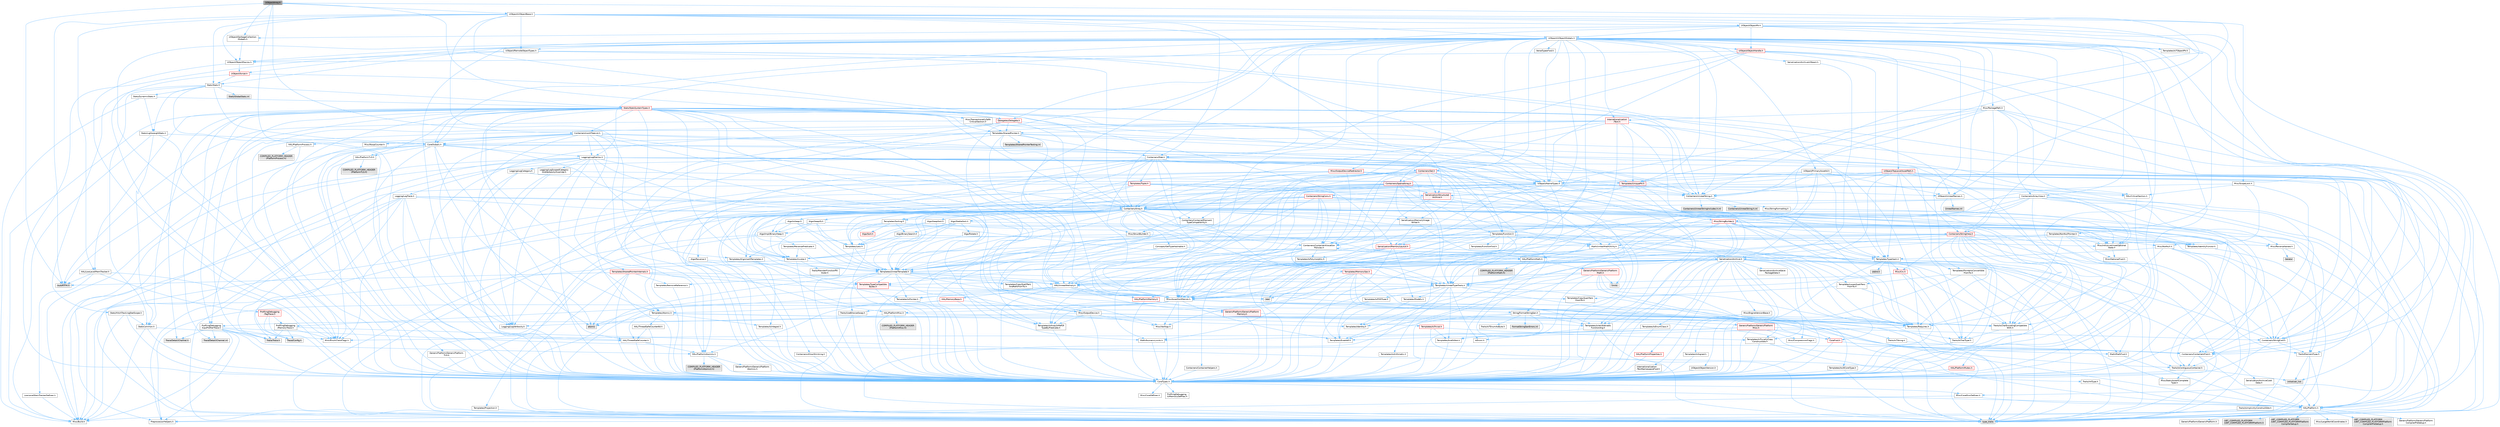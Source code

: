 digraph "UObjectArray.h"
{
 // INTERACTIVE_SVG=YES
 // LATEX_PDF_SIZE
  bgcolor="transparent";
  edge [fontname=Helvetica,fontsize=10,labelfontname=Helvetica,labelfontsize=10];
  node [fontname=Helvetica,fontsize=10,shape=box,height=0.2,width=0.4];
  Node1 [id="Node000001",label="UObjectArray.h",height=0.2,width=0.4,color="gray40", fillcolor="grey60", style="filled", fontcolor="black",tooltip=" "];
  Node1 -> Node2 [id="edge1_Node000001_Node000002",color="steelblue1",style="solid",tooltip=" "];
  Node2 [id="Node000002",label="AutoRTFM.h",height=0.2,width=0.4,color="grey60", fillcolor="#E0E0E0", style="filled",tooltip=" "];
  Node1 -> Node3 [id="edge2_Node000001_Node000003",color="steelblue1",style="solid",tooltip=" "];
  Node3 [id="Node000003",label="HAL/ThreadSafeCounter.h",height=0.2,width=0.4,color="grey40", fillcolor="white", style="filled",URL="$dc/dc9/ThreadSafeCounter_8h.html",tooltip=" "];
  Node3 -> Node4 [id="edge3_Node000003_Node000004",color="steelblue1",style="solid",tooltip=" "];
  Node4 [id="Node000004",label="CoreTypes.h",height=0.2,width=0.4,color="grey40", fillcolor="white", style="filled",URL="$dc/dec/CoreTypes_8h.html",tooltip=" "];
  Node4 -> Node5 [id="edge4_Node000004_Node000005",color="steelblue1",style="solid",tooltip=" "];
  Node5 [id="Node000005",label="HAL/Platform.h",height=0.2,width=0.4,color="grey40", fillcolor="white", style="filled",URL="$d9/dd0/Platform_8h.html",tooltip=" "];
  Node5 -> Node6 [id="edge5_Node000005_Node000006",color="steelblue1",style="solid",tooltip=" "];
  Node6 [id="Node000006",label="Misc/Build.h",height=0.2,width=0.4,color="grey40", fillcolor="white", style="filled",URL="$d3/dbb/Build_8h.html",tooltip=" "];
  Node5 -> Node7 [id="edge6_Node000005_Node000007",color="steelblue1",style="solid",tooltip=" "];
  Node7 [id="Node000007",label="Misc/LargeWorldCoordinates.h",height=0.2,width=0.4,color="grey40", fillcolor="white", style="filled",URL="$d2/dcb/LargeWorldCoordinates_8h.html",tooltip=" "];
  Node5 -> Node8 [id="edge7_Node000005_Node000008",color="steelblue1",style="solid",tooltip=" "];
  Node8 [id="Node000008",label="type_traits",height=0.2,width=0.4,color="grey60", fillcolor="#E0E0E0", style="filled",tooltip=" "];
  Node5 -> Node9 [id="edge8_Node000005_Node000009",color="steelblue1",style="solid",tooltip=" "];
  Node9 [id="Node000009",label="PreprocessorHelpers.h",height=0.2,width=0.4,color="grey40", fillcolor="white", style="filled",URL="$db/ddb/PreprocessorHelpers_8h.html",tooltip=" "];
  Node5 -> Node10 [id="edge9_Node000005_Node000010",color="steelblue1",style="solid",tooltip=" "];
  Node10 [id="Node000010",label="UBT_COMPILED_PLATFORM\l/UBT_COMPILED_PLATFORMPlatform\lCompilerPreSetup.h",height=0.2,width=0.4,color="grey60", fillcolor="#E0E0E0", style="filled",tooltip=" "];
  Node5 -> Node11 [id="edge10_Node000005_Node000011",color="steelblue1",style="solid",tooltip=" "];
  Node11 [id="Node000011",label="GenericPlatform/GenericPlatform\lCompilerPreSetup.h",height=0.2,width=0.4,color="grey40", fillcolor="white", style="filled",URL="$d9/dc8/GenericPlatformCompilerPreSetup_8h.html",tooltip=" "];
  Node5 -> Node12 [id="edge11_Node000005_Node000012",color="steelblue1",style="solid",tooltip=" "];
  Node12 [id="Node000012",label="GenericPlatform/GenericPlatform.h",height=0.2,width=0.4,color="grey40", fillcolor="white", style="filled",URL="$d6/d84/GenericPlatform_8h.html",tooltip=" "];
  Node5 -> Node13 [id="edge12_Node000005_Node000013",color="steelblue1",style="solid",tooltip=" "];
  Node13 [id="Node000013",label="UBT_COMPILED_PLATFORM\l/UBT_COMPILED_PLATFORMPlatform.h",height=0.2,width=0.4,color="grey60", fillcolor="#E0E0E0", style="filled",tooltip=" "];
  Node5 -> Node14 [id="edge13_Node000005_Node000014",color="steelblue1",style="solid",tooltip=" "];
  Node14 [id="Node000014",label="UBT_COMPILED_PLATFORM\l/UBT_COMPILED_PLATFORMPlatform\lCompilerSetup.h",height=0.2,width=0.4,color="grey60", fillcolor="#E0E0E0", style="filled",tooltip=" "];
  Node4 -> Node15 [id="edge14_Node000004_Node000015",color="steelblue1",style="solid",tooltip=" "];
  Node15 [id="Node000015",label="ProfilingDebugging\l/UMemoryDefines.h",height=0.2,width=0.4,color="grey40", fillcolor="white", style="filled",URL="$d2/da2/UMemoryDefines_8h.html",tooltip=" "];
  Node4 -> Node16 [id="edge15_Node000004_Node000016",color="steelblue1",style="solid",tooltip=" "];
  Node16 [id="Node000016",label="Misc/CoreMiscDefines.h",height=0.2,width=0.4,color="grey40", fillcolor="white", style="filled",URL="$da/d38/CoreMiscDefines_8h.html",tooltip=" "];
  Node16 -> Node5 [id="edge16_Node000016_Node000005",color="steelblue1",style="solid",tooltip=" "];
  Node16 -> Node9 [id="edge17_Node000016_Node000009",color="steelblue1",style="solid",tooltip=" "];
  Node4 -> Node17 [id="edge18_Node000004_Node000017",color="steelblue1",style="solid",tooltip=" "];
  Node17 [id="Node000017",label="Misc/CoreDefines.h",height=0.2,width=0.4,color="grey40", fillcolor="white", style="filled",URL="$d3/dd2/CoreDefines_8h.html",tooltip=" "];
  Node3 -> Node18 [id="edge19_Node000003_Node000018",color="steelblue1",style="solid",tooltip=" "];
  Node18 [id="Node000018",label="HAL/PlatformAtomics.h",height=0.2,width=0.4,color="grey40", fillcolor="white", style="filled",URL="$d3/d36/PlatformAtomics_8h.html",tooltip=" "];
  Node18 -> Node4 [id="edge20_Node000018_Node000004",color="steelblue1",style="solid",tooltip=" "];
  Node18 -> Node19 [id="edge21_Node000018_Node000019",color="steelblue1",style="solid",tooltip=" "];
  Node19 [id="Node000019",label="GenericPlatform/GenericPlatform\lAtomics.h",height=0.2,width=0.4,color="grey40", fillcolor="white", style="filled",URL="$da/d72/GenericPlatformAtomics_8h.html",tooltip=" "];
  Node19 -> Node4 [id="edge22_Node000019_Node000004",color="steelblue1",style="solid",tooltip=" "];
  Node18 -> Node20 [id="edge23_Node000018_Node000020",color="steelblue1",style="solid",tooltip=" "];
  Node20 [id="Node000020",label="COMPILED_PLATFORM_HEADER\l(PlatformAtomics.h)",height=0.2,width=0.4,color="grey60", fillcolor="#E0E0E0", style="filled",tooltip=" "];
  Node1 -> Node21 [id="edge24_Node000001_Node000021",color="steelblue1",style="solid",tooltip=" "];
  Node21 [id="Node000021",label="Containers/LockFreeList.h",height=0.2,width=0.4,color="grey40", fillcolor="white", style="filled",URL="$d4/de7/LockFreeList_8h.html",tooltip=" "];
  Node21 -> Node22 [id="edge25_Node000021_Node000022",color="steelblue1",style="solid",tooltip=" "];
  Node22 [id="Node000022",label="Containers/Array.h",height=0.2,width=0.4,color="grey40", fillcolor="white", style="filled",URL="$df/dd0/Array_8h.html",tooltip=" "];
  Node22 -> Node4 [id="edge26_Node000022_Node000004",color="steelblue1",style="solid",tooltip=" "];
  Node22 -> Node23 [id="edge27_Node000022_Node000023",color="steelblue1",style="solid",tooltip=" "];
  Node23 [id="Node000023",label="Misc/AssertionMacros.h",height=0.2,width=0.4,color="grey40", fillcolor="white", style="filled",URL="$d0/dfa/AssertionMacros_8h.html",tooltip=" "];
  Node23 -> Node4 [id="edge28_Node000023_Node000004",color="steelblue1",style="solid",tooltip=" "];
  Node23 -> Node5 [id="edge29_Node000023_Node000005",color="steelblue1",style="solid",tooltip=" "];
  Node23 -> Node24 [id="edge30_Node000023_Node000024",color="steelblue1",style="solid",tooltip=" "];
  Node24 [id="Node000024",label="HAL/PlatformMisc.h",height=0.2,width=0.4,color="grey40", fillcolor="white", style="filled",URL="$d0/df5/PlatformMisc_8h.html",tooltip=" "];
  Node24 -> Node4 [id="edge31_Node000024_Node000004",color="steelblue1",style="solid",tooltip=" "];
  Node24 -> Node25 [id="edge32_Node000024_Node000025",color="steelblue1",style="solid",tooltip=" "];
  Node25 [id="Node000025",label="GenericPlatform/GenericPlatform\lMisc.h",height=0.2,width=0.4,color="red", fillcolor="#FFF0F0", style="filled",URL="$db/d9a/GenericPlatformMisc_8h.html",tooltip=" "];
  Node25 -> Node26 [id="edge33_Node000025_Node000026",color="steelblue1",style="solid",tooltip=" "];
  Node26 [id="Node000026",label="Containers/StringFwd.h",height=0.2,width=0.4,color="grey40", fillcolor="white", style="filled",URL="$df/d37/StringFwd_8h.html",tooltip=" "];
  Node26 -> Node4 [id="edge34_Node000026_Node000004",color="steelblue1",style="solid",tooltip=" "];
  Node26 -> Node27 [id="edge35_Node000026_Node000027",color="steelblue1",style="solid",tooltip=" "];
  Node27 [id="Node000027",label="Traits/ElementType.h",height=0.2,width=0.4,color="grey40", fillcolor="white", style="filled",URL="$d5/d4f/ElementType_8h.html",tooltip=" "];
  Node27 -> Node5 [id="edge36_Node000027_Node000005",color="steelblue1",style="solid",tooltip=" "];
  Node27 -> Node28 [id="edge37_Node000027_Node000028",color="steelblue1",style="solid",tooltip=" "];
  Node28 [id="Node000028",label="initializer_list",height=0.2,width=0.4,color="grey60", fillcolor="#E0E0E0", style="filled",tooltip=" "];
  Node27 -> Node8 [id="edge38_Node000027_Node000008",color="steelblue1",style="solid",tooltip=" "];
  Node26 -> Node29 [id="edge39_Node000026_Node000029",color="steelblue1",style="solid",tooltip=" "];
  Node29 [id="Node000029",label="Traits/IsContiguousContainer.h",height=0.2,width=0.4,color="grey40", fillcolor="white", style="filled",URL="$d5/d3c/IsContiguousContainer_8h.html",tooltip=" "];
  Node29 -> Node4 [id="edge40_Node000029_Node000004",color="steelblue1",style="solid",tooltip=" "];
  Node29 -> Node30 [id="edge41_Node000029_Node000030",color="steelblue1",style="solid",tooltip=" "];
  Node30 [id="Node000030",label="Misc/StaticAssertComplete\lType.h",height=0.2,width=0.4,color="grey40", fillcolor="white", style="filled",URL="$d5/d4e/StaticAssertCompleteType_8h.html",tooltip=" "];
  Node29 -> Node28 [id="edge42_Node000029_Node000028",color="steelblue1",style="solid",tooltip=" "];
  Node25 -> Node31 [id="edge43_Node000025_Node000031",color="steelblue1",style="solid",tooltip=" "];
  Node31 [id="Node000031",label="CoreFwd.h",height=0.2,width=0.4,color="red", fillcolor="#FFF0F0", style="filled",URL="$d1/d1e/CoreFwd_8h.html",tooltip=" "];
  Node31 -> Node4 [id="edge44_Node000031_Node000004",color="steelblue1",style="solid",tooltip=" "];
  Node31 -> Node32 [id="edge45_Node000031_Node000032",color="steelblue1",style="solid",tooltip=" "];
  Node32 [id="Node000032",label="Containers/ContainersFwd.h",height=0.2,width=0.4,color="grey40", fillcolor="white", style="filled",URL="$d4/d0a/ContainersFwd_8h.html",tooltip=" "];
  Node32 -> Node5 [id="edge46_Node000032_Node000005",color="steelblue1",style="solid",tooltip=" "];
  Node32 -> Node4 [id="edge47_Node000032_Node000004",color="steelblue1",style="solid",tooltip=" "];
  Node32 -> Node29 [id="edge48_Node000032_Node000029",color="steelblue1",style="solid",tooltip=" "];
  Node31 -> Node33 [id="edge49_Node000031_Node000033",color="steelblue1",style="solid",tooltip=" "];
  Node33 [id="Node000033",label="Math/MathFwd.h",height=0.2,width=0.4,color="grey40", fillcolor="white", style="filled",URL="$d2/d10/MathFwd_8h.html",tooltip=" "];
  Node33 -> Node5 [id="edge50_Node000033_Node000005",color="steelblue1",style="solid",tooltip=" "];
  Node25 -> Node4 [id="edge51_Node000025_Node000004",color="steelblue1",style="solid",tooltip=" "];
  Node25 -> Node46 [id="edge52_Node000025_Node000046",color="steelblue1",style="solid",tooltip=" "];
  Node46 [id="Node000046",label="Math/NumericLimits.h",height=0.2,width=0.4,color="grey40", fillcolor="white", style="filled",URL="$df/d1b/NumericLimits_8h.html",tooltip=" "];
  Node46 -> Node4 [id="edge53_Node000046_Node000004",color="steelblue1",style="solid",tooltip=" "];
  Node25 -> Node47 [id="edge54_Node000025_Node000047",color="steelblue1",style="solid",tooltip=" "];
  Node47 [id="Node000047",label="Misc/CompressionFlags.h",height=0.2,width=0.4,color="grey40", fillcolor="white", style="filled",URL="$d9/d76/CompressionFlags_8h.html",tooltip=" "];
  Node25 -> Node48 [id="edge55_Node000025_Node000048",color="steelblue1",style="solid",tooltip=" "];
  Node48 [id="Node000048",label="Misc/EnumClassFlags.h",height=0.2,width=0.4,color="grey40", fillcolor="white", style="filled",URL="$d8/de7/EnumClassFlags_8h.html",tooltip=" "];
  Node24 -> Node51 [id="edge56_Node000024_Node000051",color="steelblue1",style="solid",tooltip=" "];
  Node51 [id="Node000051",label="COMPILED_PLATFORM_HEADER\l(PlatformMisc.h)",height=0.2,width=0.4,color="grey60", fillcolor="#E0E0E0", style="filled",tooltip=" "];
  Node24 -> Node52 [id="edge57_Node000024_Node000052",color="steelblue1",style="solid",tooltip=" "];
  Node52 [id="Node000052",label="ProfilingDebugging\l/CpuProfilerTrace.h",height=0.2,width=0.4,color="grey40", fillcolor="white", style="filled",URL="$da/dcb/CpuProfilerTrace_8h.html",tooltip=" "];
  Node52 -> Node4 [id="edge58_Node000052_Node000004",color="steelblue1",style="solid",tooltip=" "];
  Node52 -> Node32 [id="edge59_Node000052_Node000032",color="steelblue1",style="solid",tooltip=" "];
  Node52 -> Node18 [id="edge60_Node000052_Node000018",color="steelblue1",style="solid",tooltip=" "];
  Node52 -> Node9 [id="edge61_Node000052_Node000009",color="steelblue1",style="solid",tooltip=" "];
  Node52 -> Node6 [id="edge62_Node000052_Node000006",color="steelblue1",style="solid",tooltip=" "];
  Node52 -> Node53 [id="edge63_Node000052_Node000053",color="steelblue1",style="solid",tooltip=" "];
  Node53 [id="Node000053",label="Trace/Config.h",height=0.2,width=0.4,color="grey60", fillcolor="#E0E0E0", style="filled",tooltip=" "];
  Node52 -> Node54 [id="edge64_Node000052_Node000054",color="steelblue1",style="solid",tooltip=" "];
  Node54 [id="Node000054",label="Trace/Detail/Channel.h",height=0.2,width=0.4,color="grey60", fillcolor="#E0E0E0", style="filled",tooltip=" "];
  Node52 -> Node55 [id="edge65_Node000052_Node000055",color="steelblue1",style="solid",tooltip=" "];
  Node55 [id="Node000055",label="Trace/Detail/Channel.inl",height=0.2,width=0.4,color="grey60", fillcolor="#E0E0E0", style="filled",tooltip=" "];
  Node52 -> Node56 [id="edge66_Node000052_Node000056",color="steelblue1",style="solid",tooltip=" "];
  Node56 [id="Node000056",label="Trace/Trace.h",height=0.2,width=0.4,color="grey60", fillcolor="#E0E0E0", style="filled",tooltip=" "];
  Node23 -> Node9 [id="edge67_Node000023_Node000009",color="steelblue1",style="solid",tooltip=" "];
  Node23 -> Node57 [id="edge68_Node000023_Node000057",color="steelblue1",style="solid",tooltip=" "];
  Node57 [id="Node000057",label="Templates/EnableIf.h",height=0.2,width=0.4,color="grey40", fillcolor="white", style="filled",URL="$d7/d60/EnableIf_8h.html",tooltip=" "];
  Node57 -> Node4 [id="edge69_Node000057_Node000004",color="steelblue1",style="solid",tooltip=" "];
  Node23 -> Node58 [id="edge70_Node000023_Node000058",color="steelblue1",style="solid",tooltip=" "];
  Node58 [id="Node000058",label="Templates/IsArrayOrRefOf\lTypeByPredicate.h",height=0.2,width=0.4,color="grey40", fillcolor="white", style="filled",URL="$d6/da1/IsArrayOrRefOfTypeByPredicate_8h.html",tooltip=" "];
  Node58 -> Node4 [id="edge71_Node000058_Node000004",color="steelblue1",style="solid",tooltip=" "];
  Node23 -> Node59 [id="edge72_Node000023_Node000059",color="steelblue1",style="solid",tooltip=" "];
  Node59 [id="Node000059",label="Templates/IsValidVariadic\lFunctionArg.h",height=0.2,width=0.4,color="grey40", fillcolor="white", style="filled",URL="$d0/dc8/IsValidVariadicFunctionArg_8h.html",tooltip=" "];
  Node59 -> Node4 [id="edge73_Node000059_Node000004",color="steelblue1",style="solid",tooltip=" "];
  Node59 -> Node60 [id="edge74_Node000059_Node000060",color="steelblue1",style="solid",tooltip=" "];
  Node60 [id="Node000060",label="IsEnum.h",height=0.2,width=0.4,color="grey40", fillcolor="white", style="filled",URL="$d4/de5/IsEnum_8h.html",tooltip=" "];
  Node59 -> Node8 [id="edge75_Node000059_Node000008",color="steelblue1",style="solid",tooltip=" "];
  Node23 -> Node61 [id="edge76_Node000023_Node000061",color="steelblue1",style="solid",tooltip=" "];
  Node61 [id="Node000061",label="Traits/IsCharEncodingCompatible\lWith.h",height=0.2,width=0.4,color="grey40", fillcolor="white", style="filled",URL="$df/dd1/IsCharEncodingCompatibleWith_8h.html",tooltip=" "];
  Node61 -> Node8 [id="edge77_Node000061_Node000008",color="steelblue1",style="solid",tooltip=" "];
  Node61 -> Node62 [id="edge78_Node000061_Node000062",color="steelblue1",style="solid",tooltip=" "];
  Node62 [id="Node000062",label="Traits/IsCharType.h",height=0.2,width=0.4,color="grey40", fillcolor="white", style="filled",URL="$db/d51/IsCharType_8h.html",tooltip=" "];
  Node62 -> Node4 [id="edge79_Node000062_Node000004",color="steelblue1",style="solid",tooltip=" "];
  Node23 -> Node63 [id="edge80_Node000023_Node000063",color="steelblue1",style="solid",tooltip=" "];
  Node63 [id="Node000063",label="Misc/VarArgs.h",height=0.2,width=0.4,color="grey40", fillcolor="white", style="filled",URL="$d5/d6f/VarArgs_8h.html",tooltip=" "];
  Node63 -> Node4 [id="edge81_Node000063_Node000004",color="steelblue1",style="solid",tooltip=" "];
  Node23 -> Node64 [id="edge82_Node000023_Node000064",color="steelblue1",style="solid",tooltip=" "];
  Node64 [id="Node000064",label="String/FormatStringSan.h",height=0.2,width=0.4,color="grey40", fillcolor="white", style="filled",URL="$d3/d8b/FormatStringSan_8h.html",tooltip=" "];
  Node64 -> Node8 [id="edge83_Node000064_Node000008",color="steelblue1",style="solid",tooltip=" "];
  Node64 -> Node4 [id="edge84_Node000064_Node000004",color="steelblue1",style="solid",tooltip=" "];
  Node64 -> Node65 [id="edge85_Node000064_Node000065",color="steelblue1",style="solid",tooltip=" "];
  Node65 [id="Node000065",label="Templates/Requires.h",height=0.2,width=0.4,color="grey40", fillcolor="white", style="filled",URL="$dc/d96/Requires_8h.html",tooltip=" "];
  Node65 -> Node57 [id="edge86_Node000065_Node000057",color="steelblue1",style="solid",tooltip=" "];
  Node65 -> Node8 [id="edge87_Node000065_Node000008",color="steelblue1",style="solid",tooltip=" "];
  Node64 -> Node66 [id="edge88_Node000064_Node000066",color="steelblue1",style="solid",tooltip=" "];
  Node66 [id="Node000066",label="Templates/Identity.h",height=0.2,width=0.4,color="grey40", fillcolor="white", style="filled",URL="$d0/dd5/Identity_8h.html",tooltip=" "];
  Node64 -> Node59 [id="edge89_Node000064_Node000059",color="steelblue1",style="solid",tooltip=" "];
  Node64 -> Node62 [id="edge90_Node000064_Node000062",color="steelblue1",style="solid",tooltip=" "];
  Node64 -> Node67 [id="edge91_Node000064_Node000067",color="steelblue1",style="solid",tooltip=" "];
  Node67 [id="Node000067",label="Traits/IsTEnumAsByte.h",height=0.2,width=0.4,color="grey40", fillcolor="white", style="filled",URL="$d1/de6/IsTEnumAsByte_8h.html",tooltip=" "];
  Node64 -> Node68 [id="edge92_Node000064_Node000068",color="steelblue1",style="solid",tooltip=" "];
  Node68 [id="Node000068",label="Traits/IsTString.h",height=0.2,width=0.4,color="grey40", fillcolor="white", style="filled",URL="$d0/df8/IsTString_8h.html",tooltip=" "];
  Node68 -> Node32 [id="edge93_Node000068_Node000032",color="steelblue1",style="solid",tooltip=" "];
  Node64 -> Node32 [id="edge94_Node000064_Node000032",color="steelblue1",style="solid",tooltip=" "];
  Node64 -> Node69 [id="edge95_Node000064_Node000069",color="steelblue1",style="solid",tooltip=" "];
  Node69 [id="Node000069",label="FormatStringSanErrors.inl",height=0.2,width=0.4,color="grey60", fillcolor="#E0E0E0", style="filled",tooltip=" "];
  Node23 -> Node70 [id="edge96_Node000023_Node000070",color="steelblue1",style="solid",tooltip=" "];
  Node70 [id="Node000070",label="atomic",height=0.2,width=0.4,color="grey60", fillcolor="#E0E0E0", style="filled",tooltip=" "];
  Node22 -> Node71 [id="edge97_Node000022_Node000071",color="steelblue1",style="solid",tooltip=" "];
  Node71 [id="Node000071",label="Misc/IntrusiveUnsetOptional\lState.h",height=0.2,width=0.4,color="grey40", fillcolor="white", style="filled",URL="$d2/d0a/IntrusiveUnsetOptionalState_8h.html",tooltip=" "];
  Node71 -> Node72 [id="edge98_Node000071_Node000072",color="steelblue1",style="solid",tooltip=" "];
  Node72 [id="Node000072",label="Misc/OptionalFwd.h",height=0.2,width=0.4,color="grey40", fillcolor="white", style="filled",URL="$dc/d50/OptionalFwd_8h.html",tooltip=" "];
  Node22 -> Node73 [id="edge99_Node000022_Node000073",color="steelblue1",style="solid",tooltip=" "];
  Node73 [id="Node000073",label="Misc/ReverseIterate.h",height=0.2,width=0.4,color="grey40", fillcolor="white", style="filled",URL="$db/de3/ReverseIterate_8h.html",tooltip=" "];
  Node73 -> Node5 [id="edge100_Node000073_Node000005",color="steelblue1",style="solid",tooltip=" "];
  Node73 -> Node74 [id="edge101_Node000073_Node000074",color="steelblue1",style="solid",tooltip=" "];
  Node74 [id="Node000074",label="iterator",height=0.2,width=0.4,color="grey60", fillcolor="#E0E0E0", style="filled",tooltip=" "];
  Node22 -> Node75 [id="edge102_Node000022_Node000075",color="steelblue1",style="solid",tooltip=" "];
  Node75 [id="Node000075",label="HAL/UnrealMemory.h",height=0.2,width=0.4,color="grey40", fillcolor="white", style="filled",URL="$d9/d96/UnrealMemory_8h.html",tooltip=" "];
  Node75 -> Node4 [id="edge103_Node000075_Node000004",color="steelblue1",style="solid",tooltip=" "];
  Node75 -> Node76 [id="edge104_Node000075_Node000076",color="steelblue1",style="solid",tooltip=" "];
  Node76 [id="Node000076",label="GenericPlatform/GenericPlatform\lMemory.h",height=0.2,width=0.4,color="red", fillcolor="#FFF0F0", style="filled",URL="$dd/d22/GenericPlatformMemory_8h.html",tooltip=" "];
  Node76 -> Node31 [id="edge105_Node000076_Node000031",color="steelblue1",style="solid",tooltip=" "];
  Node76 -> Node4 [id="edge106_Node000076_Node000004",color="steelblue1",style="solid",tooltip=" "];
  Node75 -> Node79 [id="edge107_Node000075_Node000079",color="steelblue1",style="solid",tooltip=" "];
  Node79 [id="Node000079",label="HAL/MemoryBase.h",height=0.2,width=0.4,color="red", fillcolor="#FFF0F0", style="filled",URL="$d6/d9f/MemoryBase_8h.html",tooltip=" "];
  Node79 -> Node4 [id="edge108_Node000079_Node000004",color="steelblue1",style="solid",tooltip=" "];
  Node79 -> Node18 [id="edge109_Node000079_Node000018",color="steelblue1",style="solid",tooltip=" "];
  Node79 -> Node81 [id="edge110_Node000079_Node000081",color="steelblue1",style="solid",tooltip=" "];
  Node81 [id="Node000081",label="Misc/OutputDevice.h",height=0.2,width=0.4,color="grey40", fillcolor="white", style="filled",URL="$d7/d32/OutputDevice_8h.html",tooltip=" "];
  Node81 -> Node31 [id="edge111_Node000081_Node000031",color="steelblue1",style="solid",tooltip=" "];
  Node81 -> Node4 [id="edge112_Node000081_Node000004",color="steelblue1",style="solid",tooltip=" "];
  Node81 -> Node82 [id="edge113_Node000081_Node000082",color="steelblue1",style="solid",tooltip=" "];
  Node82 [id="Node000082",label="Logging/LogVerbosity.h",height=0.2,width=0.4,color="grey40", fillcolor="white", style="filled",URL="$d2/d8f/LogVerbosity_8h.html",tooltip=" "];
  Node82 -> Node4 [id="edge114_Node000082_Node000004",color="steelblue1",style="solid",tooltip=" "];
  Node81 -> Node63 [id="edge115_Node000081_Node000063",color="steelblue1",style="solid",tooltip=" "];
  Node81 -> Node58 [id="edge116_Node000081_Node000058",color="steelblue1",style="solid",tooltip=" "];
  Node81 -> Node59 [id="edge117_Node000081_Node000059",color="steelblue1",style="solid",tooltip=" "];
  Node81 -> Node61 [id="edge118_Node000081_Node000061",color="steelblue1",style="solid",tooltip=" "];
  Node79 -> Node83 [id="edge119_Node000079_Node000083",color="steelblue1",style="solid",tooltip=" "];
  Node83 [id="Node000083",label="Templates/Atomic.h",height=0.2,width=0.4,color="grey40", fillcolor="white", style="filled",URL="$d3/d91/Atomic_8h.html",tooltip=" "];
  Node83 -> Node3 [id="edge120_Node000083_Node000003",color="steelblue1",style="solid",tooltip=" "];
  Node83 -> Node84 [id="edge121_Node000083_Node000084",color="steelblue1",style="solid",tooltip=" "];
  Node84 [id="Node000084",label="HAL/ThreadSafeCounter64.h",height=0.2,width=0.4,color="grey40", fillcolor="white", style="filled",URL="$d0/d12/ThreadSafeCounter64_8h.html",tooltip=" "];
  Node84 -> Node4 [id="edge122_Node000084_Node000004",color="steelblue1",style="solid",tooltip=" "];
  Node84 -> Node3 [id="edge123_Node000084_Node000003",color="steelblue1",style="solid",tooltip=" "];
  Node83 -> Node85 [id="edge124_Node000083_Node000085",color="steelblue1",style="solid",tooltip=" "];
  Node85 [id="Node000085",label="Templates/IsIntegral.h",height=0.2,width=0.4,color="grey40", fillcolor="white", style="filled",URL="$da/d64/IsIntegral_8h.html",tooltip=" "];
  Node85 -> Node4 [id="edge125_Node000085_Node000004",color="steelblue1",style="solid",tooltip=" "];
  Node83 -> Node86 [id="edge126_Node000083_Node000086",color="steelblue1",style="solid",tooltip=" "];
  Node86 [id="Node000086",label="Templates/IsTrivial.h",height=0.2,width=0.4,color="red", fillcolor="#FFF0F0", style="filled",URL="$da/d4c/IsTrivial_8h.html",tooltip=" "];
  Node86 -> Node87 [id="edge127_Node000086_Node000087",color="steelblue1",style="solid",tooltip=" "];
  Node87 [id="Node000087",label="Templates/AndOrNot.h",height=0.2,width=0.4,color="grey40", fillcolor="white", style="filled",URL="$db/d0a/AndOrNot_8h.html",tooltip=" "];
  Node87 -> Node4 [id="edge128_Node000087_Node000004",color="steelblue1",style="solid",tooltip=" "];
  Node86 -> Node88 [id="edge129_Node000086_Node000088",color="steelblue1",style="solid",tooltip=" "];
  Node88 [id="Node000088",label="Templates/IsTriviallyCopy\lConstructible.h",height=0.2,width=0.4,color="grey40", fillcolor="white", style="filled",URL="$d3/d78/IsTriviallyCopyConstructible_8h.html",tooltip=" "];
  Node88 -> Node4 [id="edge130_Node000088_Node000004",color="steelblue1",style="solid",tooltip=" "];
  Node88 -> Node8 [id="edge131_Node000088_Node000008",color="steelblue1",style="solid",tooltip=" "];
  Node86 -> Node8 [id="edge132_Node000086_Node000008",color="steelblue1",style="solid",tooltip=" "];
  Node83 -> Node90 [id="edge133_Node000083_Node000090",color="steelblue1",style="solid",tooltip=" "];
  Node90 [id="Node000090",label="Traits/IntType.h",height=0.2,width=0.4,color="grey40", fillcolor="white", style="filled",URL="$d7/deb/IntType_8h.html",tooltip=" "];
  Node90 -> Node5 [id="edge134_Node000090_Node000005",color="steelblue1",style="solid",tooltip=" "];
  Node83 -> Node70 [id="edge135_Node000083_Node000070",color="steelblue1",style="solid",tooltip=" "];
  Node75 -> Node91 [id="edge136_Node000075_Node000091",color="steelblue1",style="solid",tooltip=" "];
  Node91 [id="Node000091",label="HAL/PlatformMemory.h",height=0.2,width=0.4,color="red", fillcolor="#FFF0F0", style="filled",URL="$de/d68/PlatformMemory_8h.html",tooltip=" "];
  Node91 -> Node4 [id="edge137_Node000091_Node000004",color="steelblue1",style="solid",tooltip=" "];
  Node91 -> Node76 [id="edge138_Node000091_Node000076",color="steelblue1",style="solid",tooltip=" "];
  Node75 -> Node93 [id="edge139_Node000075_Node000093",color="steelblue1",style="solid",tooltip=" "];
  Node93 [id="Node000093",label="ProfilingDebugging\l/MemoryTrace.h",height=0.2,width=0.4,color="grey40", fillcolor="white", style="filled",URL="$da/dd7/MemoryTrace_8h.html",tooltip=" "];
  Node93 -> Node5 [id="edge140_Node000093_Node000005",color="steelblue1",style="solid",tooltip=" "];
  Node93 -> Node48 [id="edge141_Node000093_Node000048",color="steelblue1",style="solid",tooltip=" "];
  Node93 -> Node53 [id="edge142_Node000093_Node000053",color="steelblue1",style="solid",tooltip=" "];
  Node93 -> Node56 [id="edge143_Node000093_Node000056",color="steelblue1",style="solid",tooltip=" "];
  Node75 -> Node94 [id="edge144_Node000075_Node000094",color="steelblue1",style="solid",tooltip=" "];
  Node94 [id="Node000094",label="Templates/IsPointer.h",height=0.2,width=0.4,color="grey40", fillcolor="white", style="filled",URL="$d7/d05/IsPointer_8h.html",tooltip=" "];
  Node94 -> Node4 [id="edge145_Node000094_Node000004",color="steelblue1",style="solid",tooltip=" "];
  Node22 -> Node95 [id="edge146_Node000022_Node000095",color="steelblue1",style="solid",tooltip=" "];
  Node95 [id="Node000095",label="Templates/UnrealTypeTraits.h",height=0.2,width=0.4,color="grey40", fillcolor="white", style="filled",URL="$d2/d2d/UnrealTypeTraits_8h.html",tooltip=" "];
  Node95 -> Node4 [id="edge147_Node000095_Node000004",color="steelblue1",style="solid",tooltip=" "];
  Node95 -> Node94 [id="edge148_Node000095_Node000094",color="steelblue1",style="solid",tooltip=" "];
  Node95 -> Node23 [id="edge149_Node000095_Node000023",color="steelblue1",style="solid",tooltip=" "];
  Node95 -> Node87 [id="edge150_Node000095_Node000087",color="steelblue1",style="solid",tooltip=" "];
  Node95 -> Node57 [id="edge151_Node000095_Node000057",color="steelblue1",style="solid",tooltip=" "];
  Node95 -> Node96 [id="edge152_Node000095_Node000096",color="steelblue1",style="solid",tooltip=" "];
  Node96 [id="Node000096",label="Templates/IsArithmetic.h",height=0.2,width=0.4,color="grey40", fillcolor="white", style="filled",URL="$d2/d5d/IsArithmetic_8h.html",tooltip=" "];
  Node96 -> Node4 [id="edge153_Node000096_Node000004",color="steelblue1",style="solid",tooltip=" "];
  Node95 -> Node60 [id="edge154_Node000095_Node000060",color="steelblue1",style="solid",tooltip=" "];
  Node95 -> Node97 [id="edge155_Node000095_Node000097",color="steelblue1",style="solid",tooltip=" "];
  Node97 [id="Node000097",label="Templates/Models.h",height=0.2,width=0.4,color="grey40", fillcolor="white", style="filled",URL="$d3/d0c/Models_8h.html",tooltip=" "];
  Node97 -> Node66 [id="edge156_Node000097_Node000066",color="steelblue1",style="solid",tooltip=" "];
  Node95 -> Node98 [id="edge157_Node000095_Node000098",color="steelblue1",style="solid",tooltip=" "];
  Node98 [id="Node000098",label="Templates/IsPODType.h",height=0.2,width=0.4,color="grey40", fillcolor="white", style="filled",URL="$d7/db1/IsPODType_8h.html",tooltip=" "];
  Node98 -> Node4 [id="edge158_Node000098_Node000004",color="steelblue1",style="solid",tooltip=" "];
  Node95 -> Node99 [id="edge159_Node000095_Node000099",color="steelblue1",style="solid",tooltip=" "];
  Node99 [id="Node000099",label="Templates/IsUECoreType.h",height=0.2,width=0.4,color="grey40", fillcolor="white", style="filled",URL="$d1/db8/IsUECoreType_8h.html",tooltip=" "];
  Node99 -> Node4 [id="edge160_Node000099_Node000004",color="steelblue1",style="solid",tooltip=" "];
  Node99 -> Node8 [id="edge161_Node000099_Node000008",color="steelblue1",style="solid",tooltip=" "];
  Node95 -> Node88 [id="edge162_Node000095_Node000088",color="steelblue1",style="solid",tooltip=" "];
  Node22 -> Node100 [id="edge163_Node000022_Node000100",color="steelblue1",style="solid",tooltip=" "];
  Node100 [id="Node000100",label="Templates/UnrealTemplate.h",height=0.2,width=0.4,color="grey40", fillcolor="white", style="filled",URL="$d4/d24/UnrealTemplate_8h.html",tooltip=" "];
  Node100 -> Node4 [id="edge164_Node000100_Node000004",color="steelblue1",style="solid",tooltip=" "];
  Node100 -> Node94 [id="edge165_Node000100_Node000094",color="steelblue1",style="solid",tooltip=" "];
  Node100 -> Node75 [id="edge166_Node000100_Node000075",color="steelblue1",style="solid",tooltip=" "];
  Node100 -> Node101 [id="edge167_Node000100_Node000101",color="steelblue1",style="solid",tooltip=" "];
  Node101 [id="Node000101",label="Templates/CopyQualifiers\lAndRefsFromTo.h",height=0.2,width=0.4,color="grey40", fillcolor="white", style="filled",URL="$d3/db3/CopyQualifiersAndRefsFromTo_8h.html",tooltip=" "];
  Node101 -> Node102 [id="edge168_Node000101_Node000102",color="steelblue1",style="solid",tooltip=" "];
  Node102 [id="Node000102",label="Templates/CopyQualifiers\lFromTo.h",height=0.2,width=0.4,color="grey40", fillcolor="white", style="filled",URL="$d5/db4/CopyQualifiersFromTo_8h.html",tooltip=" "];
  Node100 -> Node95 [id="edge169_Node000100_Node000095",color="steelblue1",style="solid",tooltip=" "];
  Node100 -> Node103 [id="edge170_Node000100_Node000103",color="steelblue1",style="solid",tooltip=" "];
  Node103 [id="Node000103",label="Templates/RemoveReference.h",height=0.2,width=0.4,color="grey40", fillcolor="white", style="filled",URL="$da/dbe/RemoveReference_8h.html",tooltip=" "];
  Node103 -> Node4 [id="edge171_Node000103_Node000004",color="steelblue1",style="solid",tooltip=" "];
  Node100 -> Node65 [id="edge172_Node000100_Node000065",color="steelblue1",style="solid",tooltip=" "];
  Node100 -> Node104 [id="edge173_Node000100_Node000104",color="steelblue1",style="solid",tooltip=" "];
  Node104 [id="Node000104",label="Templates/TypeCompatible\lBytes.h",height=0.2,width=0.4,color="red", fillcolor="#FFF0F0", style="filled",URL="$df/d0a/TypeCompatibleBytes_8h.html",tooltip=" "];
  Node104 -> Node4 [id="edge174_Node000104_Node000004",color="steelblue1",style="solid",tooltip=" "];
  Node104 -> Node37 [id="edge175_Node000104_Node000037",color="steelblue1",style="solid",tooltip=" "];
  Node37 [id="Node000037",label="new",height=0.2,width=0.4,color="grey60", fillcolor="#E0E0E0", style="filled",tooltip=" "];
  Node104 -> Node8 [id="edge176_Node000104_Node000008",color="steelblue1",style="solid",tooltip=" "];
  Node100 -> Node66 [id="edge177_Node000100_Node000066",color="steelblue1",style="solid",tooltip=" "];
  Node100 -> Node29 [id="edge178_Node000100_Node000029",color="steelblue1",style="solid",tooltip=" "];
  Node100 -> Node105 [id="edge179_Node000100_Node000105",color="steelblue1",style="solid",tooltip=" "];
  Node105 [id="Node000105",label="Traits/UseBitwiseSwap.h",height=0.2,width=0.4,color="grey40", fillcolor="white", style="filled",URL="$db/df3/UseBitwiseSwap_8h.html",tooltip=" "];
  Node105 -> Node4 [id="edge180_Node000105_Node000004",color="steelblue1",style="solid",tooltip=" "];
  Node105 -> Node8 [id="edge181_Node000105_Node000008",color="steelblue1",style="solid",tooltip=" "];
  Node100 -> Node8 [id="edge182_Node000100_Node000008",color="steelblue1",style="solid",tooltip=" "];
  Node22 -> Node106 [id="edge183_Node000022_Node000106",color="steelblue1",style="solid",tooltip=" "];
  Node106 [id="Node000106",label="Containers/AllowShrinking.h",height=0.2,width=0.4,color="grey40", fillcolor="white", style="filled",URL="$d7/d1a/AllowShrinking_8h.html",tooltip=" "];
  Node106 -> Node4 [id="edge184_Node000106_Node000004",color="steelblue1",style="solid",tooltip=" "];
  Node22 -> Node107 [id="edge185_Node000022_Node000107",color="steelblue1",style="solid",tooltip=" "];
  Node107 [id="Node000107",label="Containers/ContainerAllocation\lPolicies.h",height=0.2,width=0.4,color="grey40", fillcolor="white", style="filled",URL="$d7/dff/ContainerAllocationPolicies_8h.html",tooltip=" "];
  Node107 -> Node4 [id="edge186_Node000107_Node000004",color="steelblue1",style="solid",tooltip=" "];
  Node107 -> Node108 [id="edge187_Node000107_Node000108",color="steelblue1",style="solid",tooltip=" "];
  Node108 [id="Node000108",label="Containers/ContainerHelpers.h",height=0.2,width=0.4,color="grey40", fillcolor="white", style="filled",URL="$d7/d33/ContainerHelpers_8h.html",tooltip=" "];
  Node108 -> Node4 [id="edge188_Node000108_Node000004",color="steelblue1",style="solid",tooltip=" "];
  Node107 -> Node107 [id="edge189_Node000107_Node000107",color="steelblue1",style="solid",tooltip=" "];
  Node107 -> Node109 [id="edge190_Node000107_Node000109",color="steelblue1",style="solid",tooltip=" "];
  Node109 [id="Node000109",label="HAL/PlatformMath.h",height=0.2,width=0.4,color="grey40", fillcolor="white", style="filled",URL="$dc/d53/PlatformMath_8h.html",tooltip=" "];
  Node109 -> Node4 [id="edge191_Node000109_Node000004",color="steelblue1",style="solid",tooltip=" "];
  Node109 -> Node110 [id="edge192_Node000109_Node000110",color="steelblue1",style="solid",tooltip=" "];
  Node110 [id="Node000110",label="GenericPlatform/GenericPlatform\lMath.h",height=0.2,width=0.4,color="red", fillcolor="#FFF0F0", style="filled",URL="$d5/d79/GenericPlatformMath_8h.html",tooltip=" "];
  Node110 -> Node4 [id="edge193_Node000110_Node000004",color="steelblue1",style="solid",tooltip=" "];
  Node110 -> Node32 [id="edge194_Node000110_Node000032",color="steelblue1",style="solid",tooltip=" "];
  Node110 -> Node87 [id="edge195_Node000110_Node000087",color="steelblue1",style="solid",tooltip=" "];
  Node110 -> Node95 [id="edge196_Node000110_Node000095",color="steelblue1",style="solid",tooltip=" "];
  Node110 -> Node65 [id="edge197_Node000110_Node000065",color="steelblue1",style="solid",tooltip=" "];
  Node110 -> Node104 [id="edge198_Node000110_Node000104",color="steelblue1",style="solid",tooltip=" "];
  Node110 -> Node115 [id="edge199_Node000110_Node000115",color="steelblue1",style="solid",tooltip=" "];
  Node115 [id="Node000115",label="limits",height=0.2,width=0.4,color="grey60", fillcolor="#E0E0E0", style="filled",tooltip=" "];
  Node110 -> Node8 [id="edge200_Node000110_Node000008",color="steelblue1",style="solid",tooltip=" "];
  Node109 -> Node116 [id="edge201_Node000109_Node000116",color="steelblue1",style="solid",tooltip=" "];
  Node116 [id="Node000116",label="COMPILED_PLATFORM_HEADER\l(PlatformMath.h)",height=0.2,width=0.4,color="grey60", fillcolor="#E0E0E0", style="filled",tooltip=" "];
  Node107 -> Node75 [id="edge202_Node000107_Node000075",color="steelblue1",style="solid",tooltip=" "];
  Node107 -> Node46 [id="edge203_Node000107_Node000046",color="steelblue1",style="solid",tooltip=" "];
  Node107 -> Node23 [id="edge204_Node000107_Node000023",color="steelblue1",style="solid",tooltip=" "];
  Node107 -> Node117 [id="edge205_Node000107_Node000117",color="steelblue1",style="solid",tooltip=" "];
  Node117 [id="Node000117",label="Templates/IsPolymorphic.h",height=0.2,width=0.4,color="grey40", fillcolor="white", style="filled",URL="$dc/d20/IsPolymorphic_8h.html",tooltip=" "];
  Node107 -> Node118 [id="edge206_Node000107_Node000118",color="steelblue1",style="solid",tooltip=" "];
  Node118 [id="Node000118",label="Templates/MemoryOps.h",height=0.2,width=0.4,color="red", fillcolor="#FFF0F0", style="filled",URL="$db/dea/MemoryOps_8h.html",tooltip=" "];
  Node118 -> Node4 [id="edge207_Node000118_Node000004",color="steelblue1",style="solid",tooltip=" "];
  Node118 -> Node75 [id="edge208_Node000118_Node000075",color="steelblue1",style="solid",tooltip=" "];
  Node118 -> Node88 [id="edge209_Node000118_Node000088",color="steelblue1",style="solid",tooltip=" "];
  Node118 -> Node65 [id="edge210_Node000118_Node000065",color="steelblue1",style="solid",tooltip=" "];
  Node118 -> Node95 [id="edge211_Node000118_Node000095",color="steelblue1",style="solid",tooltip=" "];
  Node118 -> Node105 [id="edge212_Node000118_Node000105",color="steelblue1",style="solid",tooltip=" "];
  Node118 -> Node37 [id="edge213_Node000118_Node000037",color="steelblue1",style="solid",tooltip=" "];
  Node118 -> Node8 [id="edge214_Node000118_Node000008",color="steelblue1",style="solid",tooltip=" "];
  Node107 -> Node104 [id="edge215_Node000107_Node000104",color="steelblue1",style="solid",tooltip=" "];
  Node107 -> Node8 [id="edge216_Node000107_Node000008",color="steelblue1",style="solid",tooltip=" "];
  Node22 -> Node119 [id="edge217_Node000022_Node000119",color="steelblue1",style="solid",tooltip=" "];
  Node119 [id="Node000119",label="Containers/ContainerElement\lTypeCompatibility.h",height=0.2,width=0.4,color="grey40", fillcolor="white", style="filled",URL="$df/ddf/ContainerElementTypeCompatibility_8h.html",tooltip=" "];
  Node119 -> Node4 [id="edge218_Node000119_Node000004",color="steelblue1",style="solid",tooltip=" "];
  Node119 -> Node95 [id="edge219_Node000119_Node000095",color="steelblue1",style="solid",tooltip=" "];
  Node22 -> Node120 [id="edge220_Node000022_Node000120",color="steelblue1",style="solid",tooltip=" "];
  Node120 [id="Node000120",label="Serialization/Archive.h",height=0.2,width=0.4,color="grey40", fillcolor="white", style="filled",URL="$d7/d3b/Archive_8h.html",tooltip=" "];
  Node120 -> Node31 [id="edge221_Node000120_Node000031",color="steelblue1",style="solid",tooltip=" "];
  Node120 -> Node4 [id="edge222_Node000120_Node000004",color="steelblue1",style="solid",tooltip=" "];
  Node120 -> Node121 [id="edge223_Node000120_Node000121",color="steelblue1",style="solid",tooltip=" "];
  Node121 [id="Node000121",label="HAL/PlatformProperties.h",height=0.2,width=0.4,color="red", fillcolor="#FFF0F0", style="filled",URL="$d9/db0/PlatformProperties_8h.html",tooltip=" "];
  Node121 -> Node4 [id="edge224_Node000121_Node000004",color="steelblue1",style="solid",tooltip=" "];
  Node120 -> Node124 [id="edge225_Node000120_Node000124",color="steelblue1",style="solid",tooltip=" "];
  Node124 [id="Node000124",label="Internationalization\l/TextNamespaceFwd.h",height=0.2,width=0.4,color="grey40", fillcolor="white", style="filled",URL="$d8/d97/TextNamespaceFwd_8h.html",tooltip=" "];
  Node124 -> Node4 [id="edge226_Node000124_Node000004",color="steelblue1",style="solid",tooltip=" "];
  Node120 -> Node33 [id="edge227_Node000120_Node000033",color="steelblue1",style="solid",tooltip=" "];
  Node120 -> Node23 [id="edge228_Node000120_Node000023",color="steelblue1",style="solid",tooltip=" "];
  Node120 -> Node6 [id="edge229_Node000120_Node000006",color="steelblue1",style="solid",tooltip=" "];
  Node120 -> Node47 [id="edge230_Node000120_Node000047",color="steelblue1",style="solid",tooltip=" "];
  Node120 -> Node125 [id="edge231_Node000120_Node000125",color="steelblue1",style="solid",tooltip=" "];
  Node125 [id="Node000125",label="Misc/EngineVersionBase.h",height=0.2,width=0.4,color="grey40", fillcolor="white", style="filled",URL="$d5/d2b/EngineVersionBase_8h.html",tooltip=" "];
  Node125 -> Node4 [id="edge232_Node000125_Node000004",color="steelblue1",style="solid",tooltip=" "];
  Node120 -> Node63 [id="edge233_Node000120_Node000063",color="steelblue1",style="solid",tooltip=" "];
  Node120 -> Node126 [id="edge234_Node000120_Node000126",color="steelblue1",style="solid",tooltip=" "];
  Node126 [id="Node000126",label="Serialization/ArchiveCook\lData.h",height=0.2,width=0.4,color="grey40", fillcolor="white", style="filled",URL="$dc/db6/ArchiveCookData_8h.html",tooltip=" "];
  Node126 -> Node5 [id="edge235_Node000126_Node000005",color="steelblue1",style="solid",tooltip=" "];
  Node120 -> Node127 [id="edge236_Node000120_Node000127",color="steelblue1",style="solid",tooltip=" "];
  Node127 [id="Node000127",label="Serialization/ArchiveSave\lPackageData.h",height=0.2,width=0.4,color="grey40", fillcolor="white", style="filled",URL="$d1/d37/ArchiveSavePackageData_8h.html",tooltip=" "];
  Node120 -> Node57 [id="edge237_Node000120_Node000057",color="steelblue1",style="solid",tooltip=" "];
  Node120 -> Node58 [id="edge238_Node000120_Node000058",color="steelblue1",style="solid",tooltip=" "];
  Node120 -> Node128 [id="edge239_Node000120_Node000128",color="steelblue1",style="solid",tooltip=" "];
  Node128 [id="Node000128",label="Templates/IsEnumClass.h",height=0.2,width=0.4,color="grey40", fillcolor="white", style="filled",URL="$d7/d15/IsEnumClass_8h.html",tooltip=" "];
  Node128 -> Node4 [id="edge240_Node000128_Node000004",color="steelblue1",style="solid",tooltip=" "];
  Node128 -> Node87 [id="edge241_Node000128_Node000087",color="steelblue1",style="solid",tooltip=" "];
  Node120 -> Node114 [id="edge242_Node000120_Node000114",color="steelblue1",style="solid",tooltip=" "];
  Node114 [id="Node000114",label="Templates/IsSigned.h",height=0.2,width=0.4,color="grey40", fillcolor="white", style="filled",URL="$d8/dd8/IsSigned_8h.html",tooltip=" "];
  Node114 -> Node4 [id="edge243_Node000114_Node000004",color="steelblue1",style="solid",tooltip=" "];
  Node120 -> Node59 [id="edge244_Node000120_Node000059",color="steelblue1",style="solid",tooltip=" "];
  Node120 -> Node100 [id="edge245_Node000120_Node000100",color="steelblue1",style="solid",tooltip=" "];
  Node120 -> Node61 [id="edge246_Node000120_Node000061",color="steelblue1",style="solid",tooltip=" "];
  Node120 -> Node129 [id="edge247_Node000120_Node000129",color="steelblue1",style="solid",tooltip=" "];
  Node129 [id="Node000129",label="UObject/ObjectVersion.h",height=0.2,width=0.4,color="grey40", fillcolor="white", style="filled",URL="$da/d63/ObjectVersion_8h.html",tooltip=" "];
  Node129 -> Node4 [id="edge248_Node000129_Node000004",color="steelblue1",style="solid",tooltip=" "];
  Node22 -> Node130 [id="edge249_Node000022_Node000130",color="steelblue1",style="solid",tooltip=" "];
  Node130 [id="Node000130",label="Serialization/MemoryImage\lWriter.h",height=0.2,width=0.4,color="grey40", fillcolor="white", style="filled",URL="$d0/d08/MemoryImageWriter_8h.html",tooltip=" "];
  Node130 -> Node4 [id="edge250_Node000130_Node000004",color="steelblue1",style="solid",tooltip=" "];
  Node130 -> Node131 [id="edge251_Node000130_Node000131",color="steelblue1",style="solid",tooltip=" "];
  Node131 [id="Node000131",label="Serialization/MemoryLayout.h",height=0.2,width=0.4,color="red", fillcolor="#FFF0F0", style="filled",URL="$d7/d66/MemoryLayout_8h.html",tooltip=" "];
  Node131 -> Node26 [id="edge252_Node000131_Node000026",color="steelblue1",style="solid",tooltip=" "];
  Node131 -> Node75 [id="edge253_Node000131_Node000075",color="steelblue1",style="solid",tooltip=" "];
  Node131 -> Node57 [id="edge254_Node000131_Node000057",color="steelblue1",style="solid",tooltip=" "];
  Node131 -> Node117 [id="edge255_Node000131_Node000117",color="steelblue1",style="solid",tooltip=" "];
  Node131 -> Node97 [id="edge256_Node000131_Node000097",color="steelblue1",style="solid",tooltip=" "];
  Node131 -> Node100 [id="edge257_Node000131_Node000100",color="steelblue1",style="solid",tooltip=" "];
  Node22 -> Node144 [id="edge258_Node000022_Node000144",color="steelblue1",style="solid",tooltip=" "];
  Node144 [id="Node000144",label="Algo/Heapify.h",height=0.2,width=0.4,color="grey40", fillcolor="white", style="filled",URL="$d0/d2a/Heapify_8h.html",tooltip=" "];
  Node144 -> Node145 [id="edge259_Node000144_Node000145",color="steelblue1",style="solid",tooltip=" "];
  Node145 [id="Node000145",label="Algo/Impl/BinaryHeap.h",height=0.2,width=0.4,color="grey40", fillcolor="white", style="filled",URL="$d7/da3/Algo_2Impl_2BinaryHeap_8h.html",tooltip=" "];
  Node145 -> Node146 [id="edge260_Node000145_Node000146",color="steelblue1",style="solid",tooltip=" "];
  Node146 [id="Node000146",label="Templates/Invoke.h",height=0.2,width=0.4,color="grey40", fillcolor="white", style="filled",URL="$d7/deb/Invoke_8h.html",tooltip=" "];
  Node146 -> Node4 [id="edge261_Node000146_Node000004",color="steelblue1",style="solid",tooltip=" "];
  Node146 -> Node147 [id="edge262_Node000146_Node000147",color="steelblue1",style="solid",tooltip=" "];
  Node147 [id="Node000147",label="Traits/MemberFunctionPtr\lOuter.h",height=0.2,width=0.4,color="grey40", fillcolor="white", style="filled",URL="$db/da7/MemberFunctionPtrOuter_8h.html",tooltip=" "];
  Node146 -> Node100 [id="edge263_Node000146_Node000100",color="steelblue1",style="solid",tooltip=" "];
  Node146 -> Node8 [id="edge264_Node000146_Node000008",color="steelblue1",style="solid",tooltip=" "];
  Node145 -> Node148 [id="edge265_Node000145_Node000148",color="steelblue1",style="solid",tooltip=" "];
  Node148 [id="Node000148",label="Templates/Projection.h",height=0.2,width=0.4,color="grey40", fillcolor="white", style="filled",URL="$d7/df0/Projection_8h.html",tooltip=" "];
  Node148 -> Node8 [id="edge266_Node000148_Node000008",color="steelblue1",style="solid",tooltip=" "];
  Node145 -> Node149 [id="edge267_Node000145_Node000149",color="steelblue1",style="solid",tooltip=" "];
  Node149 [id="Node000149",label="Templates/ReversePredicate.h",height=0.2,width=0.4,color="grey40", fillcolor="white", style="filled",URL="$d8/d28/ReversePredicate_8h.html",tooltip=" "];
  Node149 -> Node146 [id="edge268_Node000149_Node000146",color="steelblue1",style="solid",tooltip=" "];
  Node149 -> Node100 [id="edge269_Node000149_Node000100",color="steelblue1",style="solid",tooltip=" "];
  Node145 -> Node8 [id="edge270_Node000145_Node000008",color="steelblue1",style="solid",tooltip=" "];
  Node144 -> Node150 [id="edge271_Node000144_Node000150",color="steelblue1",style="solid",tooltip=" "];
  Node150 [id="Node000150",label="Templates/IdentityFunctor.h",height=0.2,width=0.4,color="grey40", fillcolor="white", style="filled",URL="$d7/d2e/IdentityFunctor_8h.html",tooltip=" "];
  Node150 -> Node5 [id="edge272_Node000150_Node000005",color="steelblue1",style="solid",tooltip=" "];
  Node144 -> Node146 [id="edge273_Node000144_Node000146",color="steelblue1",style="solid",tooltip=" "];
  Node144 -> Node151 [id="edge274_Node000144_Node000151",color="steelblue1",style="solid",tooltip=" "];
  Node151 [id="Node000151",label="Templates/Less.h",height=0.2,width=0.4,color="grey40", fillcolor="white", style="filled",URL="$de/dc8/Less_8h.html",tooltip=" "];
  Node151 -> Node4 [id="edge275_Node000151_Node000004",color="steelblue1",style="solid",tooltip=" "];
  Node151 -> Node100 [id="edge276_Node000151_Node000100",color="steelblue1",style="solid",tooltip=" "];
  Node144 -> Node100 [id="edge277_Node000144_Node000100",color="steelblue1",style="solid",tooltip=" "];
  Node22 -> Node152 [id="edge278_Node000022_Node000152",color="steelblue1",style="solid",tooltip=" "];
  Node152 [id="Node000152",label="Algo/HeapSort.h",height=0.2,width=0.4,color="grey40", fillcolor="white", style="filled",URL="$d3/d92/HeapSort_8h.html",tooltip=" "];
  Node152 -> Node145 [id="edge279_Node000152_Node000145",color="steelblue1",style="solid",tooltip=" "];
  Node152 -> Node150 [id="edge280_Node000152_Node000150",color="steelblue1",style="solid",tooltip=" "];
  Node152 -> Node151 [id="edge281_Node000152_Node000151",color="steelblue1",style="solid",tooltip=" "];
  Node152 -> Node100 [id="edge282_Node000152_Node000100",color="steelblue1",style="solid",tooltip=" "];
  Node22 -> Node153 [id="edge283_Node000022_Node000153",color="steelblue1",style="solid",tooltip=" "];
  Node153 [id="Node000153",label="Algo/IsHeap.h",height=0.2,width=0.4,color="grey40", fillcolor="white", style="filled",URL="$de/d32/IsHeap_8h.html",tooltip=" "];
  Node153 -> Node145 [id="edge284_Node000153_Node000145",color="steelblue1",style="solid",tooltip=" "];
  Node153 -> Node150 [id="edge285_Node000153_Node000150",color="steelblue1",style="solid",tooltip=" "];
  Node153 -> Node146 [id="edge286_Node000153_Node000146",color="steelblue1",style="solid",tooltip=" "];
  Node153 -> Node151 [id="edge287_Node000153_Node000151",color="steelblue1",style="solid",tooltip=" "];
  Node153 -> Node100 [id="edge288_Node000153_Node000100",color="steelblue1",style="solid",tooltip=" "];
  Node22 -> Node145 [id="edge289_Node000022_Node000145",color="steelblue1",style="solid",tooltip=" "];
  Node22 -> Node154 [id="edge290_Node000022_Node000154",color="steelblue1",style="solid",tooltip=" "];
  Node154 [id="Node000154",label="Algo/StableSort.h",height=0.2,width=0.4,color="grey40", fillcolor="white", style="filled",URL="$d7/d3c/StableSort_8h.html",tooltip=" "];
  Node154 -> Node155 [id="edge291_Node000154_Node000155",color="steelblue1",style="solid",tooltip=" "];
  Node155 [id="Node000155",label="Algo/BinarySearch.h",height=0.2,width=0.4,color="grey40", fillcolor="white", style="filled",URL="$db/db4/BinarySearch_8h.html",tooltip=" "];
  Node155 -> Node150 [id="edge292_Node000155_Node000150",color="steelblue1",style="solid",tooltip=" "];
  Node155 -> Node146 [id="edge293_Node000155_Node000146",color="steelblue1",style="solid",tooltip=" "];
  Node155 -> Node151 [id="edge294_Node000155_Node000151",color="steelblue1",style="solid",tooltip=" "];
  Node154 -> Node156 [id="edge295_Node000154_Node000156",color="steelblue1",style="solid",tooltip=" "];
  Node156 [id="Node000156",label="Algo/Rotate.h",height=0.2,width=0.4,color="grey40", fillcolor="white", style="filled",URL="$dd/da7/Rotate_8h.html",tooltip=" "];
  Node156 -> Node100 [id="edge296_Node000156_Node000100",color="steelblue1",style="solid",tooltip=" "];
  Node154 -> Node150 [id="edge297_Node000154_Node000150",color="steelblue1",style="solid",tooltip=" "];
  Node154 -> Node146 [id="edge298_Node000154_Node000146",color="steelblue1",style="solid",tooltip=" "];
  Node154 -> Node151 [id="edge299_Node000154_Node000151",color="steelblue1",style="solid",tooltip=" "];
  Node154 -> Node100 [id="edge300_Node000154_Node000100",color="steelblue1",style="solid",tooltip=" "];
  Node22 -> Node157 [id="edge301_Node000022_Node000157",color="steelblue1",style="solid",tooltip=" "];
  Node157 [id="Node000157",label="Concepts/GetTypeHashable.h",height=0.2,width=0.4,color="grey40", fillcolor="white", style="filled",URL="$d3/da2/GetTypeHashable_8h.html",tooltip=" "];
  Node157 -> Node4 [id="edge302_Node000157_Node000004",color="steelblue1",style="solid",tooltip=" "];
  Node157 -> Node135 [id="edge303_Node000157_Node000135",color="steelblue1",style="solid",tooltip=" "];
  Node135 [id="Node000135",label="Templates/TypeHash.h",height=0.2,width=0.4,color="grey40", fillcolor="white", style="filled",URL="$d1/d62/TypeHash_8h.html",tooltip=" "];
  Node135 -> Node4 [id="edge304_Node000135_Node000004",color="steelblue1",style="solid",tooltip=" "];
  Node135 -> Node65 [id="edge305_Node000135_Node000065",color="steelblue1",style="solid",tooltip=" "];
  Node135 -> Node136 [id="edge306_Node000135_Node000136",color="steelblue1",style="solid",tooltip=" "];
  Node136 [id="Node000136",label="Misc/Crc.h",height=0.2,width=0.4,color="red", fillcolor="#FFF0F0", style="filled",URL="$d4/dd2/Crc_8h.html",tooltip=" "];
  Node136 -> Node4 [id="edge307_Node000136_Node000004",color="steelblue1",style="solid",tooltip=" "];
  Node136 -> Node23 [id="edge308_Node000136_Node000023",color="steelblue1",style="solid",tooltip=" "];
  Node136 -> Node95 [id="edge309_Node000136_Node000095",color="steelblue1",style="solid",tooltip=" "];
  Node136 -> Node62 [id="edge310_Node000136_Node000062",color="steelblue1",style="solid",tooltip=" "];
  Node135 -> Node141 [id="edge311_Node000135_Node000141",color="steelblue1",style="solid",tooltip=" "];
  Node141 [id="Node000141",label="stdint.h",height=0.2,width=0.4,color="grey60", fillcolor="#E0E0E0", style="filled",tooltip=" "];
  Node135 -> Node8 [id="edge312_Node000135_Node000008",color="steelblue1",style="solid",tooltip=" "];
  Node22 -> Node150 [id="edge313_Node000022_Node000150",color="steelblue1",style="solid",tooltip=" "];
  Node22 -> Node146 [id="edge314_Node000022_Node000146",color="steelblue1",style="solid",tooltip=" "];
  Node22 -> Node151 [id="edge315_Node000022_Node000151",color="steelblue1",style="solid",tooltip=" "];
  Node22 -> Node158 [id="edge316_Node000022_Node000158",color="steelblue1",style="solid",tooltip=" "];
  Node158 [id="Node000158",label="Templates/LosesQualifiers\lFromTo.h",height=0.2,width=0.4,color="grey40", fillcolor="white", style="filled",URL="$d2/db3/LosesQualifiersFromTo_8h.html",tooltip=" "];
  Node158 -> Node102 [id="edge317_Node000158_Node000102",color="steelblue1",style="solid",tooltip=" "];
  Node158 -> Node8 [id="edge318_Node000158_Node000008",color="steelblue1",style="solid",tooltip=" "];
  Node22 -> Node65 [id="edge319_Node000022_Node000065",color="steelblue1",style="solid",tooltip=" "];
  Node22 -> Node159 [id="edge320_Node000022_Node000159",color="steelblue1",style="solid",tooltip=" "];
  Node159 [id="Node000159",label="Templates/Sorting.h",height=0.2,width=0.4,color="grey40", fillcolor="white", style="filled",URL="$d3/d9e/Sorting_8h.html",tooltip=" "];
  Node159 -> Node4 [id="edge321_Node000159_Node000004",color="steelblue1",style="solid",tooltip=" "];
  Node159 -> Node155 [id="edge322_Node000159_Node000155",color="steelblue1",style="solid",tooltip=" "];
  Node159 -> Node160 [id="edge323_Node000159_Node000160",color="steelblue1",style="solid",tooltip=" "];
  Node160 [id="Node000160",label="Algo/Sort.h",height=0.2,width=0.4,color="red", fillcolor="#FFF0F0", style="filled",URL="$d1/d87/Sort_8h.html",tooltip=" "];
  Node159 -> Node109 [id="edge324_Node000159_Node000109",color="steelblue1",style="solid",tooltip=" "];
  Node159 -> Node151 [id="edge325_Node000159_Node000151",color="steelblue1",style="solid",tooltip=" "];
  Node22 -> Node163 [id="edge326_Node000022_Node000163",color="steelblue1",style="solid",tooltip=" "];
  Node163 [id="Node000163",label="Templates/AlignmentTemplates.h",height=0.2,width=0.4,color="grey40", fillcolor="white", style="filled",URL="$dd/d32/AlignmentTemplates_8h.html",tooltip=" "];
  Node163 -> Node4 [id="edge327_Node000163_Node000004",color="steelblue1",style="solid",tooltip=" "];
  Node163 -> Node85 [id="edge328_Node000163_Node000085",color="steelblue1",style="solid",tooltip=" "];
  Node163 -> Node94 [id="edge329_Node000163_Node000094",color="steelblue1",style="solid",tooltip=" "];
  Node22 -> Node27 [id="edge330_Node000022_Node000027",color="steelblue1",style="solid",tooltip=" "];
  Node22 -> Node115 [id="edge331_Node000022_Node000115",color="steelblue1",style="solid",tooltip=" "];
  Node22 -> Node8 [id="edge332_Node000022_Node000008",color="steelblue1",style="solid",tooltip=" "];
  Node21 -> Node32 [id="edge333_Node000021_Node000032",color="steelblue1",style="solid",tooltip=" "];
  Node21 -> Node164 [id="edge334_Node000021_Node000164",color="steelblue1",style="solid",tooltip=" "];
  Node164 [id="Node000164",label="CoreGlobals.h",height=0.2,width=0.4,color="grey40", fillcolor="white", style="filled",URL="$d5/d8c/CoreGlobals_8h.html",tooltip=" "];
  Node164 -> Node165 [id="edge335_Node000164_Node000165",color="steelblue1",style="solid",tooltip=" "];
  Node165 [id="Node000165",label="Containers/UnrealString.h",height=0.2,width=0.4,color="grey40", fillcolor="white", style="filled",URL="$d5/dba/UnrealString_8h.html",tooltip=" "];
  Node165 -> Node166 [id="edge336_Node000165_Node000166",color="steelblue1",style="solid",tooltip=" "];
  Node166 [id="Node000166",label="Containers/UnrealStringIncludes.h.inl",height=0.2,width=0.4,color="grey60", fillcolor="#E0E0E0", style="filled",tooltip=" "];
  Node165 -> Node167 [id="edge337_Node000165_Node000167",color="steelblue1",style="solid",tooltip=" "];
  Node167 [id="Node000167",label="Containers/UnrealString.h.inl",height=0.2,width=0.4,color="grey60", fillcolor="#E0E0E0", style="filled",tooltip=" "];
  Node165 -> Node168 [id="edge338_Node000165_Node000168",color="steelblue1",style="solid",tooltip=" "];
  Node168 [id="Node000168",label="Misc/StringFormatArg.h",height=0.2,width=0.4,color="grey40", fillcolor="white", style="filled",URL="$d2/d16/StringFormatArg_8h.html",tooltip=" "];
  Node168 -> Node32 [id="edge339_Node000168_Node000032",color="steelblue1",style="solid",tooltip=" "];
  Node164 -> Node4 [id="edge340_Node000164_Node000004",color="steelblue1",style="solid",tooltip=" "];
  Node164 -> Node169 [id="edge341_Node000164_Node000169",color="steelblue1",style="solid",tooltip=" "];
  Node169 [id="Node000169",label="HAL/PlatformTLS.h",height=0.2,width=0.4,color="grey40", fillcolor="white", style="filled",URL="$d0/def/PlatformTLS_8h.html",tooltip=" "];
  Node169 -> Node4 [id="edge342_Node000169_Node000004",color="steelblue1",style="solid",tooltip=" "];
  Node169 -> Node170 [id="edge343_Node000169_Node000170",color="steelblue1",style="solid",tooltip=" "];
  Node170 [id="Node000170",label="GenericPlatform/GenericPlatform\lTLS.h",height=0.2,width=0.4,color="grey40", fillcolor="white", style="filled",URL="$d3/d3c/GenericPlatformTLS_8h.html",tooltip=" "];
  Node170 -> Node4 [id="edge344_Node000170_Node000004",color="steelblue1",style="solid",tooltip=" "];
  Node169 -> Node171 [id="edge345_Node000169_Node000171",color="steelblue1",style="solid",tooltip=" "];
  Node171 [id="Node000171",label="COMPILED_PLATFORM_HEADER\l(PlatformTLS.h)",height=0.2,width=0.4,color="grey60", fillcolor="#E0E0E0", style="filled",tooltip=" "];
  Node164 -> Node172 [id="edge346_Node000164_Node000172",color="steelblue1",style="solid",tooltip=" "];
  Node172 [id="Node000172",label="Logging/LogMacros.h",height=0.2,width=0.4,color="grey40", fillcolor="white", style="filled",URL="$d0/d16/LogMacros_8h.html",tooltip=" "];
  Node172 -> Node165 [id="edge347_Node000172_Node000165",color="steelblue1",style="solid",tooltip=" "];
  Node172 -> Node4 [id="edge348_Node000172_Node000004",color="steelblue1",style="solid",tooltip=" "];
  Node172 -> Node9 [id="edge349_Node000172_Node000009",color="steelblue1",style="solid",tooltip=" "];
  Node172 -> Node173 [id="edge350_Node000172_Node000173",color="steelblue1",style="solid",tooltip=" "];
  Node173 [id="Node000173",label="Logging/LogCategory.h",height=0.2,width=0.4,color="grey40", fillcolor="white", style="filled",URL="$d9/d36/LogCategory_8h.html",tooltip=" "];
  Node173 -> Node4 [id="edge351_Node000173_Node000004",color="steelblue1",style="solid",tooltip=" "];
  Node173 -> Node82 [id="edge352_Node000173_Node000082",color="steelblue1",style="solid",tooltip=" "];
  Node173 -> Node174 [id="edge353_Node000173_Node000174",color="steelblue1",style="solid",tooltip=" "];
  Node174 [id="Node000174",label="UObject/NameTypes.h",height=0.2,width=0.4,color="grey40", fillcolor="white", style="filled",URL="$d6/d35/NameTypes_8h.html",tooltip=" "];
  Node174 -> Node4 [id="edge354_Node000174_Node000004",color="steelblue1",style="solid",tooltip=" "];
  Node174 -> Node23 [id="edge355_Node000174_Node000023",color="steelblue1",style="solid",tooltip=" "];
  Node174 -> Node75 [id="edge356_Node000174_Node000075",color="steelblue1",style="solid",tooltip=" "];
  Node174 -> Node95 [id="edge357_Node000174_Node000095",color="steelblue1",style="solid",tooltip=" "];
  Node174 -> Node100 [id="edge358_Node000174_Node000100",color="steelblue1",style="solid",tooltip=" "];
  Node174 -> Node165 [id="edge359_Node000174_Node000165",color="steelblue1",style="solid",tooltip=" "];
  Node174 -> Node175 [id="edge360_Node000174_Node000175",color="steelblue1",style="solid",tooltip=" "];
  Node175 [id="Node000175",label="HAL/CriticalSection.h",height=0.2,width=0.4,color="grey40", fillcolor="white", style="filled",URL="$d6/d90/CriticalSection_8h.html",tooltip=" "];
  Node175 -> Node176 [id="edge361_Node000175_Node000176",color="steelblue1",style="solid",tooltip=" "];
  Node176 [id="Node000176",label="HAL/PlatformMutex.h",height=0.2,width=0.4,color="red", fillcolor="#FFF0F0", style="filled",URL="$d9/d0b/PlatformMutex_8h.html",tooltip=" "];
  Node176 -> Node4 [id="edge362_Node000176_Node000004",color="steelblue1",style="solid",tooltip=" "];
  Node174 -> Node178 [id="edge363_Node000174_Node000178",color="steelblue1",style="solid",tooltip=" "];
  Node178 [id="Node000178",label="Containers/StringConv.h",height=0.2,width=0.4,color="red", fillcolor="#FFF0F0", style="filled",URL="$d3/ddf/StringConv_8h.html",tooltip=" "];
  Node178 -> Node4 [id="edge364_Node000178_Node000004",color="steelblue1",style="solid",tooltip=" "];
  Node178 -> Node23 [id="edge365_Node000178_Node000023",color="steelblue1",style="solid",tooltip=" "];
  Node178 -> Node107 [id="edge366_Node000178_Node000107",color="steelblue1",style="solid",tooltip=" "];
  Node178 -> Node22 [id="edge367_Node000178_Node000022",color="steelblue1",style="solid",tooltip=" "];
  Node178 -> Node100 [id="edge368_Node000178_Node000100",color="steelblue1",style="solid",tooltip=" "];
  Node178 -> Node95 [id="edge369_Node000178_Node000095",color="steelblue1",style="solid",tooltip=" "];
  Node178 -> Node27 [id="edge370_Node000178_Node000027",color="steelblue1",style="solid",tooltip=" "];
  Node178 -> Node61 [id="edge371_Node000178_Node000061",color="steelblue1",style="solid",tooltip=" "];
  Node178 -> Node29 [id="edge372_Node000178_Node000029",color="steelblue1",style="solid",tooltip=" "];
  Node178 -> Node8 [id="edge373_Node000178_Node000008",color="steelblue1",style="solid",tooltip=" "];
  Node174 -> Node26 [id="edge374_Node000174_Node000026",color="steelblue1",style="solid",tooltip=" "];
  Node174 -> Node180 [id="edge375_Node000174_Node000180",color="steelblue1",style="solid",tooltip=" "];
  Node180 [id="Node000180",label="UObject/UnrealNames.h",height=0.2,width=0.4,color="grey40", fillcolor="white", style="filled",URL="$d8/db1/UnrealNames_8h.html",tooltip=" "];
  Node180 -> Node4 [id="edge376_Node000180_Node000004",color="steelblue1",style="solid",tooltip=" "];
  Node180 -> Node181 [id="edge377_Node000180_Node000181",color="steelblue1",style="solid",tooltip=" "];
  Node181 [id="Node000181",label="UnrealNames.inl",height=0.2,width=0.4,color="grey60", fillcolor="#E0E0E0", style="filled",tooltip=" "];
  Node174 -> Node83 [id="edge378_Node000174_Node000083",color="steelblue1",style="solid",tooltip=" "];
  Node174 -> Node131 [id="edge379_Node000174_Node000131",color="steelblue1",style="solid",tooltip=" "];
  Node174 -> Node71 [id="edge380_Node000174_Node000071",color="steelblue1",style="solid",tooltip=" "];
  Node174 -> Node182 [id="edge381_Node000174_Node000182",color="steelblue1",style="solid",tooltip=" "];
  Node182 [id="Node000182",label="Misc/StringBuilder.h",height=0.2,width=0.4,color="red", fillcolor="#FFF0F0", style="filled",URL="$d4/d52/StringBuilder_8h.html",tooltip=" "];
  Node182 -> Node26 [id="edge382_Node000182_Node000026",color="steelblue1",style="solid",tooltip=" "];
  Node182 -> Node183 [id="edge383_Node000182_Node000183",color="steelblue1",style="solid",tooltip=" "];
  Node183 [id="Node000183",label="Containers/StringView.h",height=0.2,width=0.4,color="red", fillcolor="#FFF0F0", style="filled",URL="$dd/dea/StringView_8h.html",tooltip=" "];
  Node183 -> Node4 [id="edge384_Node000183_Node000004",color="steelblue1",style="solid",tooltip=" "];
  Node183 -> Node26 [id="edge385_Node000183_Node000026",color="steelblue1",style="solid",tooltip=" "];
  Node183 -> Node75 [id="edge386_Node000183_Node000075",color="steelblue1",style="solid",tooltip=" "];
  Node183 -> Node46 [id="edge387_Node000183_Node000046",color="steelblue1",style="solid",tooltip=" "];
  Node183 -> Node162 [id="edge388_Node000183_Node000162",color="steelblue1",style="solid",tooltip=" "];
  Node162 [id="Node000162",label="Math/UnrealMathUtility.h",height=0.2,width=0.4,color="grey40", fillcolor="white", style="filled",URL="$db/db8/UnrealMathUtility_8h.html",tooltip=" "];
  Node162 -> Node4 [id="edge389_Node000162_Node000004",color="steelblue1",style="solid",tooltip=" "];
  Node162 -> Node23 [id="edge390_Node000162_Node000023",color="steelblue1",style="solid",tooltip=" "];
  Node162 -> Node109 [id="edge391_Node000162_Node000109",color="steelblue1",style="solid",tooltip=" "];
  Node162 -> Node33 [id="edge392_Node000162_Node000033",color="steelblue1",style="solid",tooltip=" "];
  Node162 -> Node66 [id="edge393_Node000162_Node000066",color="steelblue1",style="solid",tooltip=" "];
  Node162 -> Node65 [id="edge394_Node000162_Node000065",color="steelblue1",style="solid",tooltip=" "];
  Node183 -> Node136 [id="edge395_Node000183_Node000136",color="steelblue1",style="solid",tooltip=" "];
  Node183 -> Node73 [id="edge396_Node000183_Node000073",color="steelblue1",style="solid",tooltip=" "];
  Node183 -> Node65 [id="edge397_Node000183_Node000065",color="steelblue1",style="solid",tooltip=" "];
  Node183 -> Node100 [id="edge398_Node000183_Node000100",color="steelblue1",style="solid",tooltip=" "];
  Node183 -> Node27 [id="edge399_Node000183_Node000027",color="steelblue1",style="solid",tooltip=" "];
  Node183 -> Node61 [id="edge400_Node000183_Node000061",color="steelblue1",style="solid",tooltip=" "];
  Node183 -> Node62 [id="edge401_Node000183_Node000062",color="steelblue1",style="solid",tooltip=" "];
  Node183 -> Node29 [id="edge402_Node000183_Node000029",color="steelblue1",style="solid",tooltip=" "];
  Node183 -> Node8 [id="edge403_Node000183_Node000008",color="steelblue1",style="solid",tooltip=" "];
  Node182 -> Node4 [id="edge404_Node000182_Node000004",color="steelblue1",style="solid",tooltip=" "];
  Node182 -> Node75 [id="edge405_Node000182_Node000075",color="steelblue1",style="solid",tooltip=" "];
  Node182 -> Node23 [id="edge406_Node000182_Node000023",color="steelblue1",style="solid",tooltip=" "];
  Node182 -> Node57 [id="edge407_Node000182_Node000057",color="steelblue1",style="solid",tooltip=" "];
  Node182 -> Node58 [id="edge408_Node000182_Node000058",color="steelblue1",style="solid",tooltip=" "];
  Node182 -> Node59 [id="edge409_Node000182_Node000059",color="steelblue1",style="solid",tooltip=" "];
  Node182 -> Node65 [id="edge410_Node000182_Node000065",color="steelblue1",style="solid",tooltip=" "];
  Node182 -> Node100 [id="edge411_Node000182_Node000100",color="steelblue1",style="solid",tooltip=" "];
  Node182 -> Node95 [id="edge412_Node000182_Node000095",color="steelblue1",style="solid",tooltip=" "];
  Node182 -> Node61 [id="edge413_Node000182_Node000061",color="steelblue1",style="solid",tooltip=" "];
  Node182 -> Node62 [id="edge414_Node000182_Node000062",color="steelblue1",style="solid",tooltip=" "];
  Node182 -> Node29 [id="edge415_Node000182_Node000029",color="steelblue1",style="solid",tooltip=" "];
  Node182 -> Node8 [id="edge416_Node000182_Node000008",color="steelblue1",style="solid",tooltip=" "];
  Node174 -> Node56 [id="edge417_Node000174_Node000056",color="steelblue1",style="solid",tooltip=" "];
  Node172 -> Node188 [id="edge418_Node000172_Node000188",color="steelblue1",style="solid",tooltip=" "];
  Node188 [id="Node000188",label="Logging/LogScopedCategory\lAndVerbosityOverride.h",height=0.2,width=0.4,color="grey40", fillcolor="white", style="filled",URL="$de/dba/LogScopedCategoryAndVerbosityOverride_8h.html",tooltip=" "];
  Node188 -> Node4 [id="edge419_Node000188_Node000004",color="steelblue1",style="solid",tooltip=" "];
  Node188 -> Node82 [id="edge420_Node000188_Node000082",color="steelblue1",style="solid",tooltip=" "];
  Node188 -> Node174 [id="edge421_Node000188_Node000174",color="steelblue1",style="solid",tooltip=" "];
  Node172 -> Node189 [id="edge422_Node000172_Node000189",color="steelblue1",style="solid",tooltip=" "];
  Node189 [id="Node000189",label="Logging/LogTrace.h",height=0.2,width=0.4,color="grey40", fillcolor="white", style="filled",URL="$d5/d91/LogTrace_8h.html",tooltip=" "];
  Node189 -> Node4 [id="edge423_Node000189_Node000004",color="steelblue1",style="solid",tooltip=" "];
  Node189 -> Node22 [id="edge424_Node000189_Node000022",color="steelblue1",style="solid",tooltip=" "];
  Node189 -> Node9 [id="edge425_Node000189_Node000009",color="steelblue1",style="solid",tooltip=" "];
  Node189 -> Node82 [id="edge426_Node000189_Node000082",color="steelblue1",style="solid",tooltip=" "];
  Node189 -> Node6 [id="edge427_Node000189_Node000006",color="steelblue1",style="solid",tooltip=" "];
  Node189 -> Node58 [id="edge428_Node000189_Node000058",color="steelblue1",style="solid",tooltip=" "];
  Node189 -> Node53 [id="edge429_Node000189_Node000053",color="steelblue1",style="solid",tooltip=" "];
  Node189 -> Node56 [id="edge430_Node000189_Node000056",color="steelblue1",style="solid",tooltip=" "];
  Node189 -> Node61 [id="edge431_Node000189_Node000061",color="steelblue1",style="solid",tooltip=" "];
  Node172 -> Node82 [id="edge432_Node000172_Node000082",color="steelblue1",style="solid",tooltip=" "];
  Node172 -> Node23 [id="edge433_Node000172_Node000023",color="steelblue1",style="solid",tooltip=" "];
  Node172 -> Node6 [id="edge434_Node000172_Node000006",color="steelblue1",style="solid",tooltip=" "];
  Node172 -> Node63 [id="edge435_Node000172_Node000063",color="steelblue1",style="solid",tooltip=" "];
  Node172 -> Node64 [id="edge436_Node000172_Node000064",color="steelblue1",style="solid",tooltip=" "];
  Node172 -> Node57 [id="edge437_Node000172_Node000057",color="steelblue1",style="solid",tooltip=" "];
  Node172 -> Node58 [id="edge438_Node000172_Node000058",color="steelblue1",style="solid",tooltip=" "];
  Node172 -> Node59 [id="edge439_Node000172_Node000059",color="steelblue1",style="solid",tooltip=" "];
  Node172 -> Node61 [id="edge440_Node000172_Node000061",color="steelblue1",style="solid",tooltip=" "];
  Node172 -> Node8 [id="edge441_Node000172_Node000008",color="steelblue1",style="solid",tooltip=" "];
  Node164 -> Node6 [id="edge442_Node000164_Node000006",color="steelblue1",style="solid",tooltip=" "];
  Node164 -> Node48 [id="edge443_Node000164_Node000048",color="steelblue1",style="solid",tooltip=" "];
  Node164 -> Node81 [id="edge444_Node000164_Node000081",color="steelblue1",style="solid",tooltip=" "];
  Node164 -> Node52 [id="edge445_Node000164_Node000052",color="steelblue1",style="solid",tooltip=" "];
  Node164 -> Node83 [id="edge446_Node000164_Node000083",color="steelblue1",style="solid",tooltip=" "];
  Node164 -> Node174 [id="edge447_Node000164_Node000174",color="steelblue1",style="solid",tooltip=" "];
  Node164 -> Node70 [id="edge448_Node000164_Node000070",color="steelblue1",style="solid",tooltip=" "];
  Node21 -> Node4 [id="edge449_Node000021_Node000004",color="steelblue1",style="solid",tooltip=" "];
  Node21 -> Node18 [id="edge450_Node000021_Node000018",color="steelblue1",style="solid",tooltip=" "];
  Node21 -> Node190 [id="edge451_Node000021_Node000190",color="steelblue1",style="solid",tooltip=" "];
  Node190 [id="Node000190",label="HAL/PlatformProcess.h",height=0.2,width=0.4,color="grey40", fillcolor="white", style="filled",URL="$d7/d52/PlatformProcess_8h.html",tooltip=" "];
  Node190 -> Node4 [id="edge452_Node000190_Node000004",color="steelblue1",style="solid",tooltip=" "];
  Node190 -> Node191 [id="edge453_Node000190_Node000191",color="steelblue1",style="solid",tooltip=" "];
  Node191 [id="Node000191",label="COMPILED_PLATFORM_HEADER\l(PlatformProcess.h)",height=0.2,width=0.4,color="grey60", fillcolor="#E0E0E0", style="filled",tooltip=" "];
  Node21 -> Node3 [id="edge454_Node000021_Node000003",color="steelblue1",style="solid",tooltip=" "];
  Node21 -> Node172 [id="edge455_Node000021_Node000172",color="steelblue1",style="solid",tooltip=" "];
  Node21 -> Node23 [id="edge456_Node000021_Node000023",color="steelblue1",style="solid",tooltip=" "];
  Node21 -> Node192 [id="edge457_Node000021_Node000192",color="steelblue1",style="solid",tooltip=" "];
  Node192 [id="Node000192",label="Misc/NoopCounter.h",height=0.2,width=0.4,color="grey40", fillcolor="white", style="filled",URL="$dd/dff/NoopCounter_8h.html",tooltip=" "];
  Node192 -> Node4 [id="edge458_Node000192_Node000004",color="steelblue1",style="solid",tooltip=" "];
  Node21 -> Node163 [id="edge459_Node000021_Node000163",color="steelblue1",style="solid",tooltip=" "];
  Node21 -> Node193 [id="edge460_Node000021_Node000193",color="steelblue1",style="solid",tooltip=" "];
  Node193 [id="Node000193",label="Templates/Function.h",height=0.2,width=0.4,color="grey40", fillcolor="white", style="filled",URL="$df/df5/Function_8h.html",tooltip=" "];
  Node193 -> Node4 [id="edge461_Node000193_Node000004",color="steelblue1",style="solid",tooltip=" "];
  Node193 -> Node23 [id="edge462_Node000193_Node000023",color="steelblue1",style="solid",tooltip=" "];
  Node193 -> Node71 [id="edge463_Node000193_Node000071",color="steelblue1",style="solid",tooltip=" "];
  Node193 -> Node75 [id="edge464_Node000193_Node000075",color="steelblue1",style="solid",tooltip=" "];
  Node193 -> Node194 [id="edge465_Node000193_Node000194",color="steelblue1",style="solid",tooltip=" "];
  Node194 [id="Node000194",label="Templates/FunctionFwd.h",height=0.2,width=0.4,color="grey40", fillcolor="white", style="filled",URL="$d6/d54/FunctionFwd_8h.html",tooltip=" "];
  Node193 -> Node95 [id="edge466_Node000193_Node000095",color="steelblue1",style="solid",tooltip=" "];
  Node193 -> Node146 [id="edge467_Node000193_Node000146",color="steelblue1",style="solid",tooltip=" "];
  Node193 -> Node100 [id="edge468_Node000193_Node000100",color="steelblue1",style="solid",tooltip=" "];
  Node193 -> Node65 [id="edge469_Node000193_Node000065",color="steelblue1",style="solid",tooltip=" "];
  Node193 -> Node162 [id="edge470_Node000193_Node000162",color="steelblue1",style="solid",tooltip=" "];
  Node193 -> Node37 [id="edge471_Node000193_Node000037",color="steelblue1",style="solid",tooltip=" "];
  Node193 -> Node8 [id="edge472_Node000193_Node000008",color="steelblue1",style="solid",tooltip=" "];
  Node21 -> Node70 [id="edge473_Node000021_Node000070",color="steelblue1",style="solid",tooltip=" "];
  Node1 -> Node195 [id="edge474_Node000001_Node000195",color="steelblue1",style="solid",tooltip=" "];
  Node195 [id="Node000195",label="Misc/ScopeLock.h",height=0.2,width=0.4,color="grey40", fillcolor="white", style="filled",URL="$de/d73/ScopeLock_8h.html",tooltip=" "];
  Node195 -> Node4 [id="edge475_Node000195_Node000004",color="steelblue1",style="solid",tooltip=" "];
  Node195 -> Node23 [id="edge476_Node000195_Node000023",color="steelblue1",style="solid",tooltip=" "];
  Node195 -> Node196 [id="edge477_Node000195_Node000196",color="steelblue1",style="solid",tooltip=" "];
  Node196 [id="Node000196",label="Misc/NotNull.h",height=0.2,width=0.4,color="grey40", fillcolor="white", style="filled",URL="$df/dcc/Misc_2NotNull_8h.html",tooltip=" "];
  Node196 -> Node4 [id="edge478_Node000196_Node000004",color="steelblue1",style="solid",tooltip=" "];
  Node196 -> Node65 [id="edge479_Node000196_Node000065",color="steelblue1",style="solid",tooltip=" "];
  Node196 -> Node135 [id="edge480_Node000196_Node000135",color="steelblue1",style="solid",tooltip=" "];
  Node196 -> Node197 [id="edge481_Node000196_Node000197",color="steelblue1",style="solid",tooltip=" "];
  Node197 [id="Node000197",label="Traits/IsImplicitlyConstructible.h",height=0.2,width=0.4,color="grey40", fillcolor="white", style="filled",URL="$d8/df5/IsImplicitlyConstructible_8h.html",tooltip=" "];
  Node197 -> Node8 [id="edge482_Node000197_Node000008",color="steelblue1",style="solid",tooltip=" "];
  Node196 -> Node8 [id="edge483_Node000196_Node000008",color="steelblue1",style="solid",tooltip=" "];
  Node195 -> Node175 [id="edge484_Node000195_Node000175",color="steelblue1",style="solid",tooltip=" "];
  Node1 -> Node198 [id="edge485_Node000001_Node000198",color="steelblue1",style="solid",tooltip=" "];
  Node198 [id="Node000198",label="Misc/TransactionallySafe\lCriticalSection.h",height=0.2,width=0.4,color="grey40", fillcolor="white", style="filled",URL="$da/d63/TransactionallySafeCriticalSection_8h.html",tooltip=" "];
  Node198 -> Node175 [id="edge486_Node000198_Node000175",color="steelblue1",style="solid",tooltip=" "];
  Node198 -> Node2 [id="edge487_Node000198_Node000002",color="steelblue1",style="solid",tooltip=" "];
  Node198 -> Node199 [id="edge488_Node000198_Node000199",color="steelblue1",style="solid",tooltip=" "];
  Node199 [id="Node000199",label="Templates/SharedPointer.h",height=0.2,width=0.4,color="grey40", fillcolor="white", style="filled",URL="$d2/d17/SharedPointer_8h.html",tooltip=" "];
  Node199 -> Node4 [id="edge489_Node000199_Node000004",color="steelblue1",style="solid",tooltip=" "];
  Node199 -> Node71 [id="edge490_Node000199_Node000071",color="steelblue1",style="solid",tooltip=" "];
  Node199 -> Node200 [id="edge491_Node000199_Node000200",color="steelblue1",style="solid",tooltip=" "];
  Node200 [id="Node000200",label="Templates/PointerIsConvertible\lFromTo.h",height=0.2,width=0.4,color="grey40", fillcolor="white", style="filled",URL="$d6/d65/PointerIsConvertibleFromTo_8h.html",tooltip=" "];
  Node200 -> Node4 [id="edge492_Node000200_Node000004",color="steelblue1",style="solid",tooltip=" "];
  Node200 -> Node30 [id="edge493_Node000200_Node000030",color="steelblue1",style="solid",tooltip=" "];
  Node200 -> Node158 [id="edge494_Node000200_Node000158",color="steelblue1",style="solid",tooltip=" "];
  Node200 -> Node8 [id="edge495_Node000200_Node000008",color="steelblue1",style="solid",tooltip=" "];
  Node199 -> Node23 [id="edge496_Node000199_Node000023",color="steelblue1",style="solid",tooltip=" "];
  Node199 -> Node75 [id="edge497_Node000199_Node000075",color="steelblue1",style="solid",tooltip=" "];
  Node199 -> Node22 [id="edge498_Node000199_Node000022",color="steelblue1",style="solid",tooltip=" "];
  Node199 -> Node201 [id="edge499_Node000199_Node000201",color="steelblue1",style="solid",tooltip=" "];
  Node201 [id="Node000201",label="Containers/Map.h",height=0.2,width=0.4,color="grey40", fillcolor="white", style="filled",URL="$df/d79/Map_8h.html",tooltip=" "];
  Node201 -> Node4 [id="edge500_Node000201_Node000004",color="steelblue1",style="solid",tooltip=" "];
  Node201 -> Node202 [id="edge501_Node000201_Node000202",color="steelblue1",style="solid",tooltip=" "];
  Node202 [id="Node000202",label="Algo/Reverse.h",height=0.2,width=0.4,color="grey40", fillcolor="white", style="filled",URL="$d5/d93/Reverse_8h.html",tooltip=" "];
  Node202 -> Node4 [id="edge502_Node000202_Node000004",color="steelblue1",style="solid",tooltip=" "];
  Node202 -> Node100 [id="edge503_Node000202_Node000100",color="steelblue1",style="solid",tooltip=" "];
  Node201 -> Node119 [id="edge504_Node000201_Node000119",color="steelblue1",style="solid",tooltip=" "];
  Node201 -> Node203 [id="edge505_Node000201_Node000203",color="steelblue1",style="solid",tooltip=" "];
  Node203 [id="Node000203",label="Containers/Set.h",height=0.2,width=0.4,color="red", fillcolor="#FFF0F0", style="filled",URL="$d4/d45/Set_8h.html",tooltip=" "];
  Node203 -> Node107 [id="edge506_Node000203_Node000107",color="steelblue1",style="solid",tooltip=" "];
  Node203 -> Node119 [id="edge507_Node000203_Node000119",color="steelblue1",style="solid",tooltip=" "];
  Node203 -> Node205 [id="edge508_Node000203_Node000205",color="steelblue1",style="solid",tooltip=" "];
  Node205 [id="Node000205",label="Containers/SparseArray.h",height=0.2,width=0.4,color="red", fillcolor="#FFF0F0", style="filled",URL="$d5/dbf/SparseArray_8h.html",tooltip=" "];
  Node205 -> Node4 [id="edge509_Node000205_Node000004",color="steelblue1",style="solid",tooltip=" "];
  Node205 -> Node23 [id="edge510_Node000205_Node000023",color="steelblue1",style="solid",tooltip=" "];
  Node205 -> Node75 [id="edge511_Node000205_Node000075",color="steelblue1",style="solid",tooltip=" "];
  Node205 -> Node95 [id="edge512_Node000205_Node000095",color="steelblue1",style="solid",tooltip=" "];
  Node205 -> Node100 [id="edge513_Node000205_Node000100",color="steelblue1",style="solid",tooltip=" "];
  Node205 -> Node107 [id="edge514_Node000205_Node000107",color="steelblue1",style="solid",tooltip=" "];
  Node205 -> Node151 [id="edge515_Node000205_Node000151",color="steelblue1",style="solid",tooltip=" "];
  Node205 -> Node22 [id="edge516_Node000205_Node000022",color="steelblue1",style="solid",tooltip=" "];
  Node205 -> Node162 [id="edge517_Node000205_Node000162",color="steelblue1",style="solid",tooltip=" "];
  Node205 -> Node208 [id="edge518_Node000205_Node000208",color="steelblue1",style="solid",tooltip=" "];
  Node208 [id="Node000208",label="Serialization/Structured\lArchive.h",height=0.2,width=0.4,color="red", fillcolor="#FFF0F0", style="filled",URL="$d9/d1e/StructuredArchive_8h.html",tooltip=" "];
  Node208 -> Node22 [id="edge519_Node000208_Node000022",color="steelblue1",style="solid",tooltip=" "];
  Node208 -> Node107 [id="edge520_Node000208_Node000107",color="steelblue1",style="solid",tooltip=" "];
  Node208 -> Node4 [id="edge521_Node000208_Node000004",color="steelblue1",style="solid",tooltip=" "];
  Node208 -> Node6 [id="edge522_Node000208_Node000006",color="steelblue1",style="solid",tooltip=" "];
  Node208 -> Node120 [id="edge523_Node000208_Node000120",color="steelblue1",style="solid",tooltip=" "];
  Node205 -> Node130 [id="edge524_Node000205_Node000130",color="steelblue1",style="solid",tooltip=" "];
  Node205 -> Node165 [id="edge525_Node000205_Node000165",color="steelblue1",style="solid",tooltip=" "];
  Node205 -> Node71 [id="edge526_Node000205_Node000071",color="steelblue1",style="solid",tooltip=" "];
  Node203 -> Node32 [id="edge527_Node000203_Node000032",color="steelblue1",style="solid",tooltip=" "];
  Node203 -> Node162 [id="edge528_Node000203_Node000162",color="steelblue1",style="solid",tooltip=" "];
  Node203 -> Node23 [id="edge529_Node000203_Node000023",color="steelblue1",style="solid",tooltip=" "];
  Node203 -> Node223 [id="edge530_Node000203_Node000223",color="steelblue1",style="solid",tooltip=" "];
  Node223 [id="Node000223",label="Misc/StructBuilder.h",height=0.2,width=0.4,color="grey40", fillcolor="white", style="filled",URL="$d9/db3/StructBuilder_8h.html",tooltip=" "];
  Node223 -> Node4 [id="edge531_Node000223_Node000004",color="steelblue1",style="solid",tooltip=" "];
  Node223 -> Node162 [id="edge532_Node000223_Node000162",color="steelblue1",style="solid",tooltip=" "];
  Node223 -> Node163 [id="edge533_Node000223_Node000163",color="steelblue1",style="solid",tooltip=" "];
  Node203 -> Node130 [id="edge534_Node000203_Node000130",color="steelblue1",style="solid",tooltip=" "];
  Node203 -> Node208 [id="edge535_Node000203_Node000208",color="steelblue1",style="solid",tooltip=" "];
  Node203 -> Node193 [id="edge536_Node000203_Node000193",color="steelblue1",style="solid",tooltip=" "];
  Node203 -> Node159 [id="edge537_Node000203_Node000159",color="steelblue1",style="solid",tooltip=" "];
  Node203 -> Node135 [id="edge538_Node000203_Node000135",color="steelblue1",style="solid",tooltip=" "];
  Node203 -> Node100 [id="edge539_Node000203_Node000100",color="steelblue1",style="solid",tooltip=" "];
  Node203 -> Node28 [id="edge540_Node000203_Node000028",color="steelblue1",style="solid",tooltip=" "];
  Node203 -> Node8 [id="edge541_Node000203_Node000008",color="steelblue1",style="solid",tooltip=" "];
  Node201 -> Node165 [id="edge542_Node000201_Node000165",color="steelblue1",style="solid",tooltip=" "];
  Node201 -> Node23 [id="edge543_Node000201_Node000023",color="steelblue1",style="solid",tooltip=" "];
  Node201 -> Node223 [id="edge544_Node000201_Node000223",color="steelblue1",style="solid",tooltip=" "];
  Node201 -> Node193 [id="edge545_Node000201_Node000193",color="steelblue1",style="solid",tooltip=" "];
  Node201 -> Node159 [id="edge546_Node000201_Node000159",color="steelblue1",style="solid",tooltip=" "];
  Node201 -> Node225 [id="edge547_Node000201_Node000225",color="steelblue1",style="solid",tooltip=" "];
  Node225 [id="Node000225",label="Templates/Tuple.h",height=0.2,width=0.4,color="red", fillcolor="#FFF0F0", style="filled",URL="$d2/d4f/Tuple_8h.html",tooltip=" "];
  Node225 -> Node4 [id="edge548_Node000225_Node000004",color="steelblue1",style="solid",tooltip=" "];
  Node225 -> Node100 [id="edge549_Node000225_Node000100",color="steelblue1",style="solid",tooltip=" "];
  Node225 -> Node146 [id="edge550_Node000225_Node000146",color="steelblue1",style="solid",tooltip=" "];
  Node225 -> Node208 [id="edge551_Node000225_Node000208",color="steelblue1",style="solid",tooltip=" "];
  Node225 -> Node131 [id="edge552_Node000225_Node000131",color="steelblue1",style="solid",tooltip=" "];
  Node225 -> Node65 [id="edge553_Node000225_Node000065",color="steelblue1",style="solid",tooltip=" "];
  Node225 -> Node135 [id="edge554_Node000225_Node000135",color="steelblue1",style="solid",tooltip=" "];
  Node225 -> Node8 [id="edge555_Node000225_Node000008",color="steelblue1",style="solid",tooltip=" "];
  Node201 -> Node100 [id="edge556_Node000201_Node000100",color="steelblue1",style="solid",tooltip=" "];
  Node201 -> Node95 [id="edge557_Node000201_Node000095",color="steelblue1",style="solid",tooltip=" "];
  Node201 -> Node8 [id="edge558_Node000201_Node000008",color="steelblue1",style="solid",tooltip=" "];
  Node199 -> Node164 [id="edge559_Node000199_Node000164",color="steelblue1",style="solid",tooltip=" "];
  Node199 -> Node228 [id="edge560_Node000199_Node000228",color="steelblue1",style="solid",tooltip=" "];
  Node228 [id="Node000228",label="Templates/SharedPointerInternals.h",height=0.2,width=0.4,color="red", fillcolor="#FFF0F0", style="filled",URL="$de/d3a/SharedPointerInternals_8h.html",tooltip=" "];
  Node228 -> Node4 [id="edge561_Node000228_Node000004",color="steelblue1",style="solid",tooltip=" "];
  Node228 -> Node75 [id="edge562_Node000228_Node000075",color="steelblue1",style="solid",tooltip=" "];
  Node228 -> Node23 [id="edge563_Node000228_Node000023",color="steelblue1",style="solid",tooltip=" "];
  Node228 -> Node103 [id="edge564_Node000228_Node000103",color="steelblue1",style="solid",tooltip=" "];
  Node228 -> Node104 [id="edge565_Node000228_Node000104",color="steelblue1",style="solid",tooltip=" "];
  Node228 -> Node2 [id="edge566_Node000228_Node000002",color="steelblue1",style="solid",tooltip=" "];
  Node228 -> Node70 [id="edge567_Node000228_Node000070",color="steelblue1",style="solid",tooltip=" "];
  Node228 -> Node8 [id="edge568_Node000228_Node000008",color="steelblue1",style="solid",tooltip=" "];
  Node199 -> Node230 [id="edge569_Node000199_Node000230",color="steelblue1",style="solid",tooltip=" "];
  Node230 [id="Node000230",label="Templates/SharedPointerTesting.inl",height=0.2,width=0.4,color="grey60", fillcolor="#E0E0E0", style="filled",tooltip=" "];
  Node1 -> Node231 [id="edge570_Node000001_Node000231",color="steelblue1",style="solid",tooltip=" "];
  Node231 [id="Node000231",label="UObject/GarbageCollection\lGlobals.h",height=0.2,width=0.4,color="grey40", fillcolor="white", style="filled",URL="$d2/d24/GarbageCollectionGlobals_8h.html",tooltip=" "];
  Node231 -> Node232 [id="edge571_Node000231_Node000232",color="steelblue1",style="solid",tooltip=" "];
  Node232 [id="Node000232",label="UObject/ObjectMacros.h",height=0.2,width=0.4,color="grey40", fillcolor="white", style="filled",URL="$d8/d8d/ObjectMacros_8h.html",tooltip=" "];
  Node232 -> Node48 [id="edge572_Node000232_Node000048",color="steelblue1",style="solid",tooltip=" "];
  Node232 -> Node233 [id="edge573_Node000232_Node000233",color="steelblue1",style="solid",tooltip=" "];
  Node233 [id="Node000233",label="UObject/Script.h",height=0.2,width=0.4,color="red", fillcolor="#FFF0F0", style="filled",URL="$de/dc6/Script_8h.html",tooltip=" "];
  Node233 -> Node234 [id="edge574_Node000233_Node000234",color="steelblue1",style="solid",tooltip=" "];
  Node234 [id="Node000234",label="Delegates/Delegate.h",height=0.2,width=0.4,color="red", fillcolor="#FFF0F0", style="filled",URL="$d4/d80/Delegate_8h.html",tooltip=" "];
  Node234 -> Node4 [id="edge575_Node000234_Node000004",color="steelblue1",style="solid",tooltip=" "];
  Node234 -> Node23 [id="edge576_Node000234_Node000023",color="steelblue1",style="solid",tooltip=" "];
  Node234 -> Node174 [id="edge577_Node000234_Node000174",color="steelblue1",style="solid",tooltip=" "];
  Node234 -> Node199 [id="edge578_Node000234_Node000199",color="steelblue1",style="solid",tooltip=" "];
  Node234 -> Node2 [id="edge579_Node000234_Node000002",color="steelblue1",style="solid",tooltip=" "];
  Node233 -> Node251 [id="edge580_Node000233_Node000251",color="steelblue1",style="solid",tooltip=" "];
  Node251 [id="Node000251",label="Stats/Stats.h",height=0.2,width=0.4,color="grey40", fillcolor="white", style="filled",URL="$dc/d09/Stats_8h.html",tooltip=" "];
  Node251 -> Node164 [id="edge581_Node000251_Node000164",color="steelblue1",style="solid",tooltip=" "];
  Node251 -> Node4 [id="edge582_Node000251_Node000004",color="steelblue1",style="solid",tooltip=" "];
  Node251 -> Node252 [id="edge583_Node000251_Node000252",color="steelblue1",style="solid",tooltip=" "];
  Node252 [id="Node000252",label="StatsCommon.h",height=0.2,width=0.4,color="grey40", fillcolor="white", style="filled",URL="$df/d16/StatsCommon_8h.html",tooltip=" "];
  Node252 -> Node4 [id="edge584_Node000252_Node000004",color="steelblue1",style="solid",tooltip=" "];
  Node252 -> Node6 [id="edge585_Node000252_Node000006",color="steelblue1",style="solid",tooltip=" "];
  Node252 -> Node48 [id="edge586_Node000252_Node000048",color="steelblue1",style="solid",tooltip=" "];
  Node251 -> Node253 [id="edge587_Node000251_Node000253",color="steelblue1",style="solid",tooltip=" "];
  Node253 [id="Node000253",label="Stats/DynamicStats.h",height=0.2,width=0.4,color="grey40", fillcolor="white", style="filled",URL="$dc/d24/DynamicStats_8h.html",tooltip=" "];
  Node253 -> Node6 [id="edge588_Node000253_Node000006",color="steelblue1",style="solid",tooltip=" "];
  Node253 -> Node254 [id="edge589_Node000253_Node000254",color="steelblue1",style="solid",tooltip=" "];
  Node254 [id="Node000254",label="Stats/LightweightStats.h",height=0.2,width=0.4,color="grey40", fillcolor="white", style="filled",URL="$d5/d66/LightweightStats_8h.html",tooltip=" "];
  Node254 -> Node4 [id="edge590_Node000254_Node000004",color="steelblue1",style="solid",tooltip=" "];
  Node254 -> Node164 [id="edge591_Node000254_Node000164",color="steelblue1",style="solid",tooltip=" "];
  Node254 -> Node6 [id="edge592_Node000254_Node000006",color="steelblue1",style="solid",tooltip=" "];
  Node254 -> Node252 [id="edge593_Node000254_Node000252",color="steelblue1",style="solid",tooltip=" "];
  Node253 -> Node255 [id="edge594_Node000253_Node000255",color="steelblue1",style="solid",tooltip=" "];
  Node255 [id="Node000255",label="Stats/StatsSystemTypes.h",height=0.2,width=0.4,color="red", fillcolor="#FFF0F0", style="filled",URL="$d1/d5a/StatsSystemTypes_8h.html",tooltip=" "];
  Node255 -> Node6 [id="edge595_Node000255_Node000006",color="steelblue1",style="solid",tooltip=" "];
  Node255 -> Node16 [id="edge596_Node000255_Node000016",color="steelblue1",style="solid",tooltip=" "];
  Node255 -> Node22 [id="edge597_Node000255_Node000022",color="steelblue1",style="solid",tooltip=" "];
  Node255 -> Node107 [id="edge598_Node000255_Node000107",color="steelblue1",style="solid",tooltip=" "];
  Node255 -> Node21 [id="edge599_Node000255_Node000021",color="steelblue1",style="solid",tooltip=" "];
  Node255 -> Node165 [id="edge600_Node000255_Node000165",color="steelblue1",style="solid",tooltip=" "];
  Node255 -> Node164 [id="edge601_Node000255_Node000164",color="steelblue1",style="solid",tooltip=" "];
  Node255 -> Node4 [id="edge602_Node000255_Node000004",color="steelblue1",style="solid",tooltip=" "];
  Node255 -> Node234 [id="edge603_Node000255_Node000234",color="steelblue1",style="solid",tooltip=" "];
  Node255 -> Node258 [id="edge604_Node000255_Node000258",color="steelblue1",style="solid",tooltip=" "];
  Node258 [id="Node000258",label="HAL/LowLevelMemTracker.h",height=0.2,width=0.4,color="grey40", fillcolor="white", style="filled",URL="$d0/d14/LowLevelMemTracker_8h.html",tooltip=" "];
  Node258 -> Node4 [id="edge605_Node000258_Node000004",color="steelblue1",style="solid",tooltip=" "];
  Node258 -> Node259 [id="edge606_Node000258_Node000259",color="steelblue1",style="solid",tooltip=" "];
  Node259 [id="Node000259",label="LowLevelMemTrackerDefines.h",height=0.2,width=0.4,color="grey40", fillcolor="white", style="filled",URL="$d0/d28/LowLevelMemTrackerDefines_8h.html",tooltip=" "];
  Node259 -> Node6 [id="edge607_Node000259_Node000006",color="steelblue1",style="solid",tooltip=" "];
  Node258 -> Node260 [id="edge608_Node000258_Node000260",color="steelblue1",style="solid",tooltip=" "];
  Node260 [id="Node000260",label="ProfilingDebugging\l/TagTrace.h",height=0.2,width=0.4,color="red", fillcolor="#FFF0F0", style="filled",URL="$de/d56/TagTrace_8h.html",tooltip=" "];
  Node260 -> Node4 [id="edge609_Node000260_Node000004",color="steelblue1",style="solid",tooltip=" "];
  Node260 -> Node93 [id="edge610_Node000260_Node000093",color="steelblue1",style="solid",tooltip=" "];
  Node260 -> Node53 [id="edge611_Node000260_Node000053",color="steelblue1",style="solid",tooltip=" "];
  Node258 -> Node2 [id="edge612_Node000258_Node000002",color="steelblue1",style="solid",tooltip=" "];
  Node255 -> Node91 [id="edge613_Node000255_Node000091",color="steelblue1",style="solid",tooltip=" "];
  Node255 -> Node24 [id="edge614_Node000255_Node000024",color="steelblue1",style="solid",tooltip=" "];
  Node255 -> Node169 [id="edge615_Node000255_Node000169",color="steelblue1",style="solid",tooltip=" "];
  Node255 -> Node3 [id="edge616_Node000255_Node000003",color="steelblue1",style="solid",tooltip=" "];
  Node255 -> Node75 [id="edge617_Node000255_Node000075",color="steelblue1",style="solid",tooltip=" "];
  Node255 -> Node46 [id="edge618_Node000255_Node000046",color="steelblue1",style="solid",tooltip=" "];
  Node255 -> Node23 [id="edge619_Node000255_Node000023",color="steelblue1",style="solid",tooltip=" "];
  Node255 -> Node48 [id="edge620_Node000255_Node000048",color="steelblue1",style="solid",tooltip=" "];
  Node255 -> Node198 [id="edge621_Node000255_Node000198",color="steelblue1",style="solid",tooltip=" "];
  Node255 -> Node52 [id="edge622_Node000255_Node000052",color="steelblue1",style="solid",tooltip=" "];
  Node255 -> Node252 [id="edge623_Node000255_Node000252",color="steelblue1",style="solid",tooltip=" "];
  Node255 -> Node83 [id="edge624_Node000255_Node000083",color="steelblue1",style="solid",tooltip=" "];
  Node255 -> Node199 [id="edge625_Node000255_Node000199",color="steelblue1",style="solid",tooltip=" "];
  Node255 -> Node104 [id="edge626_Node000255_Node000104",color="steelblue1",style="solid",tooltip=" "];
  Node255 -> Node220 [id="edge627_Node000255_Node000220",color="steelblue1",style="solid",tooltip=" "];
  Node220 [id="Node000220",label="Templates/UniquePtr.h",height=0.2,width=0.4,color="red", fillcolor="#FFF0F0", style="filled",URL="$de/d1a/UniquePtr_8h.html",tooltip=" "];
  Node220 -> Node4 [id="edge628_Node000220_Node000004",color="steelblue1",style="solid",tooltip=" "];
  Node220 -> Node100 [id="edge629_Node000220_Node000100",color="steelblue1",style="solid",tooltip=" "];
  Node220 -> Node65 [id="edge630_Node000220_Node000065",color="steelblue1",style="solid",tooltip=" "];
  Node220 -> Node131 [id="edge631_Node000220_Node000131",color="steelblue1",style="solid",tooltip=" "];
  Node220 -> Node8 [id="edge632_Node000220_Node000008",color="steelblue1",style="solid",tooltip=" "];
  Node255 -> Node100 [id="edge633_Node000255_Node000100",color="steelblue1",style="solid",tooltip=" "];
  Node255 -> Node54 [id="edge634_Node000255_Node000054",color="steelblue1",style="solid",tooltip=" "];
  Node255 -> Node55 [id="edge635_Node000255_Node000055",color="steelblue1",style="solid",tooltip=" "];
  Node255 -> Node56 [id="edge636_Node000255_Node000056",color="steelblue1",style="solid",tooltip=" "];
  Node255 -> Node174 [id="edge637_Node000255_Node000174",color="steelblue1",style="solid",tooltip=" "];
  Node255 -> Node180 [id="edge638_Node000255_Node000180",color="steelblue1",style="solid",tooltip=" "];
  Node251 -> Node271 [id="edge639_Node000251_Node000271",color="steelblue1",style="solid",tooltip=" "];
  Node271 [id="Node000271",label="Stats/HitchTrackingStatScope.h",height=0.2,width=0.4,color="grey40", fillcolor="white", style="filled",URL="$d2/d93/HitchTrackingStatScope_8h.html",tooltip=" "];
  Node271 -> Node4 [id="edge640_Node000271_Node000004",color="steelblue1",style="solid",tooltip=" "];
  Node271 -> Node6 [id="edge641_Node000271_Node000006",color="steelblue1",style="solid",tooltip=" "];
  Node271 -> Node252 [id="edge642_Node000271_Node000252",color="steelblue1",style="solid",tooltip=" "];
  Node251 -> Node254 [id="edge643_Node000251_Node000254",color="steelblue1",style="solid",tooltip=" "];
  Node251 -> Node255 [id="edge644_Node000251_Node000255",color="steelblue1",style="solid",tooltip=" "];
  Node251 -> Node272 [id="edge645_Node000251_Node000272",color="steelblue1",style="solid",tooltip=" "];
  Node272 [id="Node000272",label="Stats/GlobalStats.inl",height=0.2,width=0.4,color="grey60", fillcolor="#E0E0E0", style="filled",tooltip=" "];
  Node233 -> Node48 [id="edge646_Node000233_Node000048",color="steelblue1",style="solid",tooltip=" "];
  Node1 -> Node277 [id="edge647_Node000001_Node000277",color="steelblue1",style="solid",tooltip=" "];
  Node277 [id="Node000277",label="UObject/UObjectBase.h",height=0.2,width=0.4,color="grey40", fillcolor="white", style="filled",URL="$df/d4a/UObjectBase_8h.html",tooltip=" "];
  Node277 -> Node201 [id="edge648_Node000277_Node000201",color="steelblue1",style="solid",tooltip=" "];
  Node277 -> Node165 [id="edge649_Node000277_Node000165",color="steelblue1",style="solid",tooltip=" "];
  Node277 -> Node258 [id="edge650_Node000277_Node000258",color="steelblue1",style="solid",tooltip=" "];
  Node277 -> Node18 [id="edge651_Node000277_Node000018",color="steelblue1",style="solid",tooltip=" "];
  Node277 -> Node109 [id="edge652_Node000277_Node000109",color="steelblue1",style="solid",tooltip=" "];
  Node277 -> Node23 [id="edge653_Node000277_Node000023",color="steelblue1",style="solid",tooltip=" "];
  Node277 -> Node251 [id="edge654_Node000277_Node000251",color="steelblue1",style="solid",tooltip=" "];
  Node277 -> Node174 [id="edge655_Node000277_Node000174",color="steelblue1",style="solid",tooltip=" "];
  Node277 -> Node278 [id="edge656_Node000277_Node000278",color="steelblue1",style="solid",tooltip=" "];
  Node278 [id="Node000278",label="UObject/RemoteObjectTypes.h",height=0.2,width=0.4,color="grey40", fillcolor="white", style="filled",URL="$d5/d80/RemoteObjectTypes_8h.html",tooltip=" "];
  Node278 -> Node4 [id="edge657_Node000278_Node000004",color="steelblue1",style="solid",tooltip=" "];
  Node278 -> Node135 [id="edge658_Node000278_Node000135",color="steelblue1",style="solid",tooltip=" "];
  Node278 -> Node22 [id="edge659_Node000278_Node000022",color="steelblue1",style="solid",tooltip=" "];
  Node278 -> Node165 [id="edge660_Node000278_Node000165",color="steelblue1",style="solid",tooltip=" "];
  Node278 -> Node232 [id="edge661_Node000278_Node000232",color="steelblue1",style="solid",tooltip=" "];
  Node277 -> Node232 [id="edge662_Node000277_Node000232",color="steelblue1",style="solid",tooltip=" "];
  Node277 -> Node279 [id="edge663_Node000277_Node000279",color="steelblue1",style="solid",tooltip=" "];
  Node279 [id="Node000279",label="UObject/UObjectGlobals.h",height=0.2,width=0.4,color="grey40", fillcolor="white", style="filled",URL="$d0/da9/UObjectGlobals_8h.html",tooltip=" "];
  Node279 -> Node22 [id="edge664_Node000279_Node000022",color="steelblue1",style="solid",tooltip=" "];
  Node279 -> Node185 [id="edge665_Node000279_Node000185",color="steelblue1",style="solid",tooltip=" "];
  Node185 [id="Node000185",label="Containers/ArrayView.h",height=0.2,width=0.4,color="grey40", fillcolor="white", style="filled",URL="$d7/df4/ArrayView_8h.html",tooltip=" "];
  Node185 -> Node4 [id="edge666_Node000185_Node000004",color="steelblue1",style="solid",tooltip=" "];
  Node185 -> Node32 [id="edge667_Node000185_Node000032",color="steelblue1",style="solid",tooltip=" "];
  Node185 -> Node23 [id="edge668_Node000185_Node000023",color="steelblue1",style="solid",tooltip=" "];
  Node185 -> Node73 [id="edge669_Node000185_Node000073",color="steelblue1",style="solid",tooltip=" "];
  Node185 -> Node71 [id="edge670_Node000185_Node000071",color="steelblue1",style="solid",tooltip=" "];
  Node185 -> Node146 [id="edge671_Node000185_Node000146",color="steelblue1",style="solid",tooltip=" "];
  Node185 -> Node95 [id="edge672_Node000185_Node000095",color="steelblue1",style="solid",tooltip=" "];
  Node185 -> Node27 [id="edge673_Node000185_Node000027",color="steelblue1",style="solid",tooltip=" "];
  Node185 -> Node22 [id="edge674_Node000185_Node000022",color="steelblue1",style="solid",tooltip=" "];
  Node185 -> Node162 [id="edge675_Node000185_Node000162",color="steelblue1",style="solid",tooltip=" "];
  Node185 -> Node8 [id="edge676_Node000185_Node000008",color="steelblue1",style="solid",tooltip=" "];
  Node279 -> Node107 [id="edge677_Node000279_Node000107",color="steelblue1",style="solid",tooltip=" "];
  Node279 -> Node32 [id="edge678_Node000279_Node000032",color="steelblue1",style="solid",tooltip=" "];
  Node279 -> Node201 [id="edge679_Node000279_Node000201",color="steelblue1",style="solid",tooltip=" "];
  Node279 -> Node203 [id="edge680_Node000279_Node000203",color="steelblue1",style="solid",tooltip=" "];
  Node279 -> Node205 [id="edge681_Node000279_Node000205",color="steelblue1",style="solid",tooltip=" "];
  Node279 -> Node26 [id="edge682_Node000279_Node000026",color="steelblue1",style="solid",tooltip=" "];
  Node279 -> Node183 [id="edge683_Node000279_Node000183",color="steelblue1",style="solid",tooltip=" "];
  Node279 -> Node165 [id="edge684_Node000279_Node000165",color="steelblue1",style="solid",tooltip=" "];
  Node279 -> Node164 [id="edge685_Node000279_Node000164",color="steelblue1",style="solid",tooltip=" "];
  Node279 -> Node4 [id="edge686_Node000279_Node000004",color="steelblue1",style="solid",tooltip=" "];
  Node279 -> Node234 [id="edge687_Node000279_Node000234",color="steelblue1",style="solid",tooltip=" "];
  Node279 -> Node280 [id="edge688_Node000279_Node000280",color="steelblue1",style="solid",tooltip=" "];
  Node280 [id="Node000280",label="Internationalization\l/Text.h",height=0.2,width=0.4,color="red", fillcolor="#FFF0F0", style="filled",URL="$d6/d35/Text_8h.html",tooltip=" "];
  Node280 -> Node4 [id="edge689_Node000280_Node000004",color="steelblue1",style="solid",tooltip=" "];
  Node280 -> Node18 [id="edge690_Node000280_Node000018",color="steelblue1",style="solid",tooltip=" "];
  Node280 -> Node23 [id="edge691_Node000280_Node000023",color="steelblue1",style="solid",tooltip=" "];
  Node280 -> Node48 [id="edge692_Node000280_Node000048",color="steelblue1",style="solid",tooltip=" "];
  Node280 -> Node95 [id="edge693_Node000280_Node000095",color="steelblue1",style="solid",tooltip=" "];
  Node280 -> Node22 [id="edge694_Node000280_Node000022",color="steelblue1",style="solid",tooltip=" "];
  Node280 -> Node165 [id="edge695_Node000280_Node000165",color="steelblue1",style="solid",tooltip=" "];
  Node280 -> Node199 [id="edge696_Node000280_Node000199",color="steelblue1",style="solid",tooltip=" "];
  Node280 -> Node220 [id="edge697_Node000280_Node000220",color="steelblue1",style="solid",tooltip=" "];
  Node280 -> Node65 [id="edge698_Node000280_Node000065",color="steelblue1",style="solid",tooltip=" "];
  Node280 -> Node8 [id="edge699_Node000280_Node000008",color="steelblue1",style="solid",tooltip=" "];
  Node279 -> Node172 [id="edge700_Node000279_Node000172",color="steelblue1",style="solid",tooltip=" "];
  Node279 -> Node82 [id="edge701_Node000279_Node000082",color="steelblue1",style="solid",tooltip=" "];
  Node279 -> Node23 [id="edge702_Node000279_Node000023",color="steelblue1",style="solid",tooltip=" "];
  Node279 -> Node48 [id="edge703_Node000279_Node000048",color="steelblue1",style="solid",tooltip=" "];
  Node279 -> Node294 [id="edge704_Node000279_Node000294",color="steelblue1",style="solid",tooltip=" "];
  Node294 [id="Node000294",label="Misc/OutputDeviceRedirector.h",height=0.2,width=0.4,color="red", fillcolor="#FFF0F0", style="filled",URL="$d8/dd8/OutputDeviceRedirector_8h.html",tooltip=" "];
  Node294 -> Node22 [id="edge705_Node000294_Node000022",color="steelblue1",style="solid",tooltip=" "];
  Node294 -> Node107 [id="edge706_Node000294_Node000107",color="steelblue1",style="solid",tooltip=" "];
  Node294 -> Node4 [id="edge707_Node000294_Node000004",color="steelblue1",style="solid",tooltip=" "];
  Node294 -> Node82 [id="edge708_Node000294_Node000082",color="steelblue1",style="solid",tooltip=" "];
  Node294 -> Node48 [id="edge709_Node000294_Node000048",color="steelblue1",style="solid",tooltip=" "];
  Node294 -> Node81 [id="edge710_Node000294_Node000081",color="steelblue1",style="solid",tooltip=" "];
  Node294 -> Node220 [id="edge711_Node000294_Node000220",color="steelblue1",style="solid",tooltip=" "];
  Node294 -> Node174 [id="edge712_Node000294_Node000174",color="steelblue1",style="solid",tooltip=" "];
  Node279 -> Node296 [id="edge713_Node000279_Node000296",color="steelblue1",style="solid",tooltip=" "];
  Node296 [id="Node000296",label="Misc/PackagePath.h",height=0.2,width=0.4,color="grey40", fillcolor="white", style="filled",URL="$d8/d15/PackagePath_8h.html",tooltip=" "];
  Node296 -> Node185 [id="edge714_Node000296_Node000185",color="steelblue1",style="solid",tooltip=" "];
  Node296 -> Node32 [id="edge715_Node000296_Node000032",color="steelblue1",style="solid",tooltip=" "];
  Node296 -> Node26 [id="edge716_Node000296_Node000026",color="steelblue1",style="solid",tooltip=" "];
  Node296 -> Node183 [id="edge717_Node000296_Node000183",color="steelblue1",style="solid",tooltip=" "];
  Node296 -> Node165 [id="edge718_Node000296_Node000165",color="steelblue1",style="solid",tooltip=" "];
  Node296 -> Node5 [id="edge719_Node000296_Node000005",color="steelblue1",style="solid",tooltip=" "];
  Node296 -> Node280 [id="edge720_Node000296_Node000280",color="steelblue1",style="solid",tooltip=" "];
  Node296 -> Node220 [id="edge721_Node000296_Node000220",color="steelblue1",style="solid",tooltip=" "];
  Node296 -> Node174 [id="edge722_Node000296_Node000174",color="steelblue1",style="solid",tooltip=" "];
  Node279 -> Node297 [id="edge723_Node000279_Node000297",color="steelblue1",style="solid",tooltip=" "];
  Node297 [id="Node000297",label="Serialization/ArchiveUObject.h",height=0.2,width=0.4,color="grey40", fillcolor="white", style="filled",URL="$de/ddb/ArchiveUObject_8h.html",tooltip=" "];
  Node297 -> Node120 [id="edge724_Node000297_Node000120",color="steelblue1",style="solid",tooltip=" "];
  Node279 -> Node131 [id="edge725_Node000279_Node000131",color="steelblue1",style="solid",tooltip=" "];
  Node279 -> Node251 [id="edge726_Node000279_Node000251",color="steelblue1",style="solid",tooltip=" "];
  Node279 -> Node193 [id="edge727_Node000279_Node000193",color="steelblue1",style="solid",tooltip=" "];
  Node279 -> Node58 [id="edge728_Node000279_Node000058",color="steelblue1",style="solid",tooltip=" "];
  Node279 -> Node200 [id="edge729_Node000279_Node000200",color="steelblue1",style="solid",tooltip=" "];
  Node279 -> Node220 [id="edge730_Node000279_Node000220",color="steelblue1",style="solid",tooltip=" "];
  Node279 -> Node100 [id="edge731_Node000279_Node000100",color="steelblue1",style="solid",tooltip=" "];
  Node279 -> Node298 [id="edge732_Node000279_Node000298",color="steelblue1",style="solid",tooltip=" "];
  Node298 [id="Node000298",label="Templates/IsTObjectPtr.h",height=0.2,width=0.4,color="grey40", fillcolor="white", style="filled",URL="$d2/d39/IsTObjectPtr_8h.html",tooltip=" "];
  Node279 -> Node61 [id="edge733_Node000279_Node000061",color="steelblue1",style="solid",tooltip=" "];
  Node279 -> Node174 [id="edge734_Node000279_Node000174",color="steelblue1",style="solid",tooltip=" "];
  Node279 -> Node232 [id="edge735_Node000279_Node000232",color="steelblue1",style="solid",tooltip=" "];
  Node279 -> Node299 [id="edge736_Node000279_Node000299",color="steelblue1",style="solid",tooltip=" "];
  Node299 [id="Node000299",label="UObject/ObjectHandle.h",height=0.2,width=0.4,color="red", fillcolor="#FFF0F0", style="filled",URL="$de/d34/ObjectHandle_8h.html",tooltip=" "];
  Node299 -> Node201 [id="edge737_Node000299_Node000201",color="steelblue1",style="solid",tooltip=" "];
  Node299 -> Node4 [id="edge738_Node000299_Node000004",color="steelblue1",style="solid",tooltip=" "];
  Node299 -> Node175 [id="edge739_Node000299_Node000175",color="steelblue1",style="solid",tooltip=" "];
  Node299 -> Node5 [id="edge740_Node000299_Node000005",color="steelblue1",style="solid",tooltip=" "];
  Node299 -> Node23 [id="edge741_Node000299_Node000023",color="steelblue1",style="solid",tooltip=" "];
  Node299 -> Node135 [id="edge742_Node000299_Node000135",color="steelblue1",style="solid",tooltip=" "];
  Node299 -> Node174 [id="edge743_Node000299_Node000174",color="steelblue1",style="solid",tooltip=" "];
  Node299 -> Node232 [id="edge744_Node000299_Node000232",color="steelblue1",style="solid",tooltip=" "];
  Node279 -> Node306 [id="edge745_Node000279_Node000306",color="steelblue1",style="solid",tooltip=" "];
  Node306 [id="Node000306",label="UObject/PrimaryAssetId.h",height=0.2,width=0.4,color="grey40", fillcolor="white", style="filled",URL="$dc/d5c/PrimaryAssetId_8h.html",tooltip=" "];
  Node306 -> Node26 [id="edge746_Node000306_Node000026",color="steelblue1",style="solid",tooltip=" "];
  Node306 -> Node165 [id="edge747_Node000306_Node000165",color="steelblue1",style="solid",tooltip=" "];
  Node306 -> Node5 [id="edge748_Node000306_Node000005",color="steelblue1",style="solid",tooltip=" "];
  Node306 -> Node182 [id="edge749_Node000306_Node000182",color="steelblue1",style="solid",tooltip=" "];
  Node306 -> Node120 [id="edge750_Node000306_Node000120",color="steelblue1",style="solid",tooltip=" "];
  Node306 -> Node208 [id="edge751_Node000306_Node000208",color="steelblue1",style="solid",tooltip=" "];
  Node306 -> Node135 [id="edge752_Node000306_Node000135",color="steelblue1",style="solid",tooltip=" "];
  Node306 -> Node174 [id="edge753_Node000306_Node000174",color="steelblue1",style="solid",tooltip=" "];
  Node306 -> Node180 [id="edge754_Node000306_Node000180",color="steelblue1",style="solid",tooltip=" "];
  Node279 -> Node233 [id="edge755_Node000279_Node000233",color="steelblue1",style="solid",tooltip=" "];
  Node279 -> Node307 [id="edge756_Node000279_Node000307",color="steelblue1",style="solid",tooltip=" "];
  Node307 [id="Node000307",label="UObject/TopLevelAssetPath.h",height=0.2,width=0.4,color="red", fillcolor="#FFF0F0", style="filled",URL="$de/dc9/TopLevelAssetPath_8h.html",tooltip=" "];
  Node307 -> Node26 [id="edge757_Node000307_Node000026",color="steelblue1",style="solid",tooltip=" "];
  Node307 -> Node183 [id="edge758_Node000307_Node000183",color="steelblue1",style="solid",tooltip=" "];
  Node307 -> Node165 [id="edge759_Node000307_Node000165",color="steelblue1",style="solid",tooltip=" "];
  Node307 -> Node4 [id="edge760_Node000307_Node000004",color="steelblue1",style="solid",tooltip=" "];
  Node307 -> Node120 [id="edge761_Node000307_Node000120",color="steelblue1",style="solid",tooltip=" "];
  Node307 -> Node208 [id="edge762_Node000307_Node000208",color="steelblue1",style="solid",tooltip=" "];
  Node307 -> Node135 [id="edge763_Node000307_Node000135",color="steelblue1",style="solid",tooltip=" "];
  Node307 -> Node62 [id="edge764_Node000307_Node000062",color="steelblue1",style="solid",tooltip=" "];
  Node307 -> Node174 [id="edge765_Node000307_Node000174",color="steelblue1",style="solid",tooltip=" "];
  Node307 -> Node8 [id="edge766_Node000307_Node000008",color="steelblue1",style="solid",tooltip=" "];
  Node279 -> Node278 [id="edge767_Node000279_Node000278",color="steelblue1",style="solid",tooltip=" "];
  Node279 -> Node180 [id="edge768_Node000279_Node000180",color="steelblue1",style="solid",tooltip=" "];
  Node279 -> Node308 [id="edge769_Node000279_Node000308",color="steelblue1",style="solid",tooltip=" "];
  Node308 [id="Node000308",label="VerseTypesFwd.h",height=0.2,width=0.4,color="grey40", fillcolor="white", style="filled",URL="$d9/d92/VerseTypesFwd_8h.html",tooltip=" "];
  Node277 -> Node180 [id="edge770_Node000277_Node000180",color="steelblue1",style="solid",tooltip=" "];
  Node277 -> Node309 [id="edge771_Node000277_Node000309",color="steelblue1",style="solid",tooltip=" "];
  Node309 [id="Node000309",label="UObject/ObjectPtr.h",height=0.2,width=0.4,color="grey40", fillcolor="white", style="filled",URL="$d6/d75/ObjectPtr_8h.html",tooltip=" "];
  Node309 -> Node5 [id="edge772_Node000309_Node000005",color="steelblue1",style="solid",tooltip=" "];
  Node309 -> Node208 [id="edge773_Node000309_Node000208",color="steelblue1",style="solid",tooltip=" "];
  Node309 -> Node298 [id="edge774_Node000309_Node000298",color="steelblue1",style="solid",tooltip=" "];
  Node309 -> Node231 [id="edge775_Node000309_Node000231",color="steelblue1",style="solid",tooltip=" "];
  Node309 -> Node299 [id="edge776_Node000309_Node000299",color="steelblue1",style="solid",tooltip=" "];
  Node309 -> Node279 [id="edge777_Node000309_Node000279",color="steelblue1",style="solid",tooltip=" "];
  Node309 -> Node310 [id="edge778_Node000309_Node000310",color="steelblue1",style="solid",tooltip=" "];
  Node310 [id="Node000310",label="Templates/NonNullPointer.h",height=0.2,width=0.4,color="grey40", fillcolor="white", style="filled",URL="$d1/dd7/NonNullPointer_8h.html",tooltip=" "];
  Node310 -> Node4 [id="edge779_Node000310_Node000004",color="steelblue1",style="solid",tooltip=" "];
  Node310 -> Node23 [id="edge780_Node000310_Node000023",color="steelblue1",style="solid",tooltip=" "];
  Node310 -> Node71 [id="edge781_Node000310_Node000071",color="steelblue1",style="solid",tooltip=" "];
  Node310 -> Node196 [id="edge782_Node000310_Node000196",color="steelblue1",style="solid",tooltip=" "];
  Node310 -> Node72 [id="edge783_Node000310_Node000072",color="steelblue1",style="solid",tooltip=" "];
  Node310 -> Node65 [id="edge784_Node000310_Node000065",color="steelblue1",style="solid",tooltip=" "];
  Node310 -> Node95 [id="edge785_Node000310_Node000095",color="steelblue1",style="solid",tooltip=" "];
  Node310 -> Node8 [id="edge786_Node000310_Node000008",color="steelblue1",style="solid",tooltip=" "];
  Node309 -> Node8 [id="edge787_Node000309_Node000008",color="steelblue1",style="solid",tooltip=" "];
  Node277 -> Node2 [id="edge788_Node000277_Node000002",color="steelblue1",style="solid",tooltip=" "];
}
